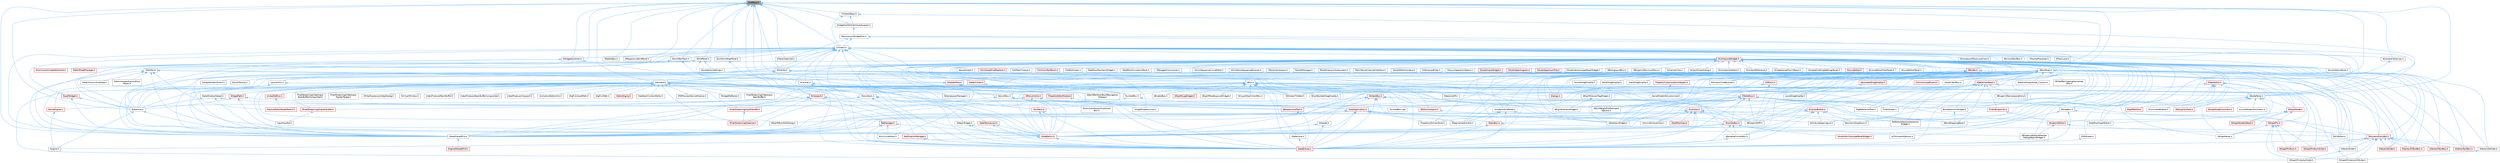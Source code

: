 digraph "SlotBase.h"
{
 // INTERACTIVE_SVG=YES
 // LATEX_PDF_SIZE
  bgcolor="transparent";
  edge [fontname=Helvetica,fontsize=10,labelfontname=Helvetica,labelfontsize=10];
  node [fontname=Helvetica,fontsize=10,shape=box,height=0.2,width=0.4];
  Node1 [id="Node000001",label="SlotBase.h",height=0.2,width=0.4,color="gray40", fillcolor="grey60", style="filled", fontcolor="black",tooltip=" "];
  Node1 -> Node2 [id="edge1_Node000001_Node000002",dir="back",color="steelblue1",style="solid",tooltip=" "];
  Node2 [id="Node000002",label="Children.h",height=0.2,width=0.4,color="grey40", fillcolor="white", style="filled",URL="$db/d68/Children_8h.html",tooltip=" "];
  Node2 -> Node3 [id="edge2_Node000002_Node000003",dir="back",color="steelblue1",style="solid",tooltip=" "];
  Node3 [id="Node000003",label="LayoutUtils.h",height=0.2,width=0.4,color="grey40", fillcolor="white", style="filled",URL="$d2/d09/LayoutUtils_8h.html",tooltip=" "];
  Node3 -> Node4 [id="edge3_Node000003_Node000004",dir="back",color="steelblue1",style="solid",tooltip=" "];
  Node4 [id="Node000004",label="SLinkedBox.cpp",height=0.2,width=0.4,color="grey40", fillcolor="white", style="filled",URL="$de/dd2/SLinkedBox_8cpp.html",tooltip=" "];
  Node3 -> Node5 [id="edge4_Node000003_Node000005",dir="back",color="steelblue1",style="solid",tooltip=" "];
  Node5 [id="Node000005",label="SNodePanel.h",height=0.2,width=0.4,color="grey40", fillcolor="white", style="filled",URL="$da/db1/SNodePanel_8h.html",tooltip=" "];
  Node5 -> Node6 [id="edge5_Node000005_Node000006",dir="back",color="steelblue1",style="solid",tooltip=" "];
  Node6 [id="Node000006",label="KismetNodeInfoContext.h",height=0.2,width=0.4,color="grey40", fillcolor="white", style="filled",URL="$d3/dfc/KismetNodeInfoContext_8h.html",tooltip=" "];
  Node5 -> Node7 [id="edge6_Node000005_Node000007",dir="back",color="steelblue1",style="solid",tooltip=" "];
  Node7 [id="Node000007",label="RigVMEditor.h",height=0.2,width=0.4,color="red", fillcolor="#FFF0F0", style="filled",URL="$d3/d13/RigVMEditor_8h.html",tooltip=" "];
  Node5 -> Node12 [id="edge7_Node000005_Node000012",dir="back",color="steelblue1",style="solid",tooltip=" "];
  Node12 [id="Node000012",label="SCommentBubble.h",height=0.2,width=0.4,color="grey40", fillcolor="white", style="filled",URL="$d9/d84/SCommentBubble_8h.html",tooltip=" "];
  Node5 -> Node13 [id="edge8_Node000005_Node000013",dir="back",color="steelblue1",style="solid",tooltip=" "];
  Node13 [id="Node000013",label="SDesignSurface.h",height=0.2,width=0.4,color="red", fillcolor="#FFF0F0", style="filled",URL="$d0/d2a/SDesignSurface_8h.html",tooltip=" "];
  Node5 -> Node15 [id="edge9_Node000005_Node000015",dir="back",color="steelblue1",style="solid",tooltip=" "];
  Node15 [id="Node000015",label="SGraphNode.h",height=0.2,width=0.4,color="red", fillcolor="#FFF0F0", style="filled",URL="$d2/d30/SGraphNode_8h.html",tooltip=" "];
  Node15 -> Node16 [id="edge10_Node000015_Node000016",dir="back",color="steelblue1",style="solid",tooltip=" "];
  Node16 [id="Node000016",label="DataflowGraphEditor.h",height=0.2,width=0.4,color="grey40", fillcolor="white", style="filled",URL="$d4/dfa/DataflowGraphEditor_8h.html",tooltip=" "];
  Node15 -> Node24 [id="edge11_Node000015_Node000024",dir="back",color="steelblue1",style="solid",tooltip=" "];
  Node24 [id="Node000024",label="SGraphNodeK2Base.h",height=0.2,width=0.4,color="red", fillcolor="#FFF0F0", style="filled",URL="$de/d4a/SGraphNodeK2Base_8h.html",tooltip=" "];
  Node15 -> Node33 [id="edge12_Node000015_Node000033",dir="back",color="steelblue1",style="solid",tooltip=" "];
  Node33 [id="Node000033",label="SGraphPanel.h",height=0.2,width=0.4,color="grey40", fillcolor="white", style="filled",URL="$d2/dcf/SGraphPanel_8h.html",tooltip=" "];
  Node15 -> Node34 [id="edge13_Node000015_Node000034",dir="back",color="steelblue1",style="solid",tooltip=" "];
  Node34 [id="Node000034",label="SGraphPin.h",height=0.2,width=0.4,color="red", fillcolor="#FFF0F0", style="filled",URL="$d1/dd1/SGraphPin_8h.html",tooltip=" "];
  Node34 -> Node33 [id="edge14_Node000034_Node000033",dir="back",color="steelblue1",style="solid",tooltip=" "];
  Node34 -> Node48 [id="edge15_Node000034_Node000048",dir="back",color="steelblue1",style="solid",tooltip=" "];
  Node48 [id="Node000048",label="SGraphPinNum.h",height=0.2,width=0.4,color="red", fillcolor="#FFF0F0", style="filled",URL="$d7/da4/SGraphPinNum_8h.html",tooltip=" "];
  Node34 -> Node50 [id="edge16_Node000034_Node000050",dir="back",color="steelblue1",style="solid",tooltip=" "];
  Node50 [id="Node000050",label="SGraphPinNumSlider.h",height=0.2,width=0.4,color="red", fillcolor="#FFF0F0", style="filled",URL="$d5/d00/SGraphPinNumSlider_8h.html",tooltip=" "];
  Node34 -> Node58 [id="edge17_Node000034_Node000058",dir="back",color="steelblue1",style="solid",tooltip=" "];
  Node58 [id="Node000058",label="SGraphPinVector2DSlider.h",height=0.2,width=0.4,color="grey40", fillcolor="white", style="filled",URL="$d7/d05/SGraphPinVector2DSlider_8h.html",tooltip=" "];
  Node34 -> Node61 [id="edge18_Node000034_Node000061",dir="back",color="steelblue1",style="solid",tooltip=" "];
  Node61 [id="Node000061",label="SGraphPinVectorSlider.h",height=0.2,width=0.4,color="grey40", fillcolor="white", style="filled",URL="$dc/d38/SGraphPinVectorSlider_8h.html",tooltip=" "];
  Node5 -> Node30 [id="edge19_Node000005_Node000030",dir="back",color="steelblue1",style="solid",tooltip=" "];
  Node30 [id="Node000030",label="SGraphNodeComment.h",height=0.2,width=0.4,color="red", fillcolor="#FFF0F0", style="filled",URL="$d7/db6/SGraphNodeComment_8h.html",tooltip=" "];
  Node5 -> Node24 [id="edge20_Node000005_Node000024",dir="back",color="steelblue1",style="solid",tooltip=" "];
  Node5 -> Node33 [id="edge21_Node000005_Node000033",dir="back",color="steelblue1",style="solid",tooltip=" "];
  Node3 -> Node76 [id="edge22_Node000003_Node000076",dir="back",color="steelblue1",style="solid",tooltip=" "];
  Node76 [id="Node000076",label="SlateCore.h",height=0.2,width=0.4,color="grey40", fillcolor="white", style="filled",URL="$dc/d03/SlateCore_8h.html",tooltip=" "];
  Node76 -> Node77 [id="edge23_Node000076_Node000077",dir="back",color="steelblue1",style="solid",tooltip=" "];
  Node77 [id="Node000077",label="Engine.h",height=0.2,width=0.4,color="grey40", fillcolor="white", style="filled",URL="$d1/d34/Public_2Engine_8h.html",tooltip=" "];
  Node76 -> Node78 [id="edge24_Node000076_Node000078",dir="back",color="steelblue1",style="solid",tooltip=" "];
  Node78 [id="Node000078",label="SlateBasics.h",height=0.2,width=0.4,color="red", fillcolor="#FFF0F0", style="filled",URL="$da/d2f/SlateBasics_8h.html",tooltip=" "];
  Node78 -> Node77 [id="edge25_Node000078_Node000077",dir="back",color="steelblue1",style="solid",tooltip=" "];
  Node78 -> Node80 [id="edge26_Node000078_Node000080",dir="back",color="steelblue1",style="solid",tooltip=" "];
  Node80 [id="Node000080",label="SlateExtras.h",height=0.2,width=0.4,color="red", fillcolor="#FFF0F0", style="filled",URL="$d8/dec/SlateExtras_8h.html",tooltip=" "];
  Node3 -> Node82 [id="edge27_Node000003_Node000082",dir="back",color="steelblue1",style="solid",tooltip=" "];
  Node82 [id="Node000082",label="SlateSharedPCH.h",height=0.2,width=0.4,color="grey40", fillcolor="white", style="filled",URL="$d1/dfc/SlateSharedPCH_8h.html",tooltip=" "];
  Node82 -> Node83 [id="edge28_Node000082_Node000083",dir="back",color="steelblue1",style="solid",tooltip=" "];
  Node83 [id="Node000083",label="EngineSharedPCH.h",height=0.2,width=0.4,color="red", fillcolor="#FFF0F0", style="filled",URL="$dc/dbb/EngineSharedPCH_8h.html",tooltip=" "];
  Node2 -> Node85 [id="edge29_Node000002_Node000085",dir="back",color="steelblue1",style="solid",tooltip=" "];
  Node85 [id="Node000085",label="SBox.h",height=0.2,width=0.4,color="grey40", fillcolor="white", style="filled",URL="$dd/d43/SBox_8h.html",tooltip=" "];
  Node85 -> Node86 [id="edge30_Node000085_Node000086",dir="back",color="steelblue1",style="solid",tooltip=" "];
  Node86 [id="Node000086",label="BrushBuilderDragDropOp.h",height=0.2,width=0.4,color="grey40", fillcolor="white", style="filled",URL="$d9/d56/BrushBuilderDragDropOp_8h.html",tooltip=" "];
  Node85 -> Node87 [id="edge31_Node000085_Node000087",dir="back",color="steelblue1",style="solid",tooltip=" "];
  Node87 [id="Node000087",label="GameModeInfoCustomizer.h",height=0.2,width=0.4,color="grey40", fillcolor="white", style="filled",URL="$d5/df3/GameModeInfoCustomizer_8h.html",tooltip=" "];
  Node85 -> Node88 [id="edge32_Node000085_Node000088",dir="back",color="steelblue1",style="solid",tooltip=" "];
  Node88 [id="Node000088",label="SComboBox.h",height=0.2,width=0.4,color="red", fillcolor="#FFF0F0", style="filled",URL="$d2/dd5/SComboBox_8h.html",tooltip=" "];
  Node88 -> Node94 [id="edge33_Node000088_Node000094",dir="back",color="steelblue1",style="solid",tooltip=" "];
  Node94 [id="Node000094",label="SAudioOscilloscopePanelWidget.h",height=0.2,width=0.4,color="red", fillcolor="#FFF0F0", style="filled",URL="$db/d7e/SAudioOscilloscopePanelWidget_8h.html",tooltip=" "];
  Node88 -> Node97 [id="edge34_Node000088_Node000097",dir="back",color="steelblue1",style="solid",tooltip=" "];
  Node97 [id="Node000097",label="SBlueprintEditorSelected\lDebugObjectWidget.h",height=0.2,width=0.4,color="grey40", fillcolor="white", style="filled",URL="$de/d6c/SBlueprintEditorSelectedDebugObjectWidget_8h.html",tooltip=" "];
  Node88 -> Node98 [id="edge35_Node000088_Node000098",dir="back",color="steelblue1",style="solid",tooltip=" "];
  Node98 [id="Node000098",label="SCSVImportOptions.h",height=0.2,width=0.4,color="grey40", fillcolor="white", style="filled",URL="$d7/dfe/SCSVImportOptions_8h.html",tooltip=" "];
  Node88 -> Node99 [id="edge36_Node000088_Node000099",dir="back",color="steelblue1",style="solid",tooltip=" "];
  Node99 [id="Node000099",label="SEditableComboBox.h",height=0.2,width=0.4,color="grey40", fillcolor="white", style="filled",URL="$d0/d8c/SEditableComboBox_8h.html",tooltip=" "];
  Node99 -> Node80 [id="edge37_Node000099_Node000080",dir="back",color="steelblue1",style="solid",tooltip=" "];
  Node88 -> Node78 [id="edge38_Node000088_Node000078",dir="back",color="steelblue1",style="solid",tooltip=" "];
  Node88 -> Node80 [id="edge39_Node000088_Node000080",dir="back",color="steelblue1",style="solid",tooltip=" "];
  Node88 -> Node82 [id="edge40_Node000088_Node000082",dir="back",color="steelblue1",style="solid",tooltip=" "];
  Node85 -> Node118 [id="edge41_Node000085_Node000118",dir="back",color="steelblue1",style="solid",tooltip=" "];
  Node118 [id="Node000118",label="SEnableBox.h",height=0.2,width=0.4,color="grey40", fillcolor="white", style="filled",URL="$d4/d22/SEnableBox_8h.html",tooltip=" "];
  Node85 -> Node119 [id="edge42_Node000085_Node000119",dir="back",color="steelblue1",style="solid",tooltip=" "];
  Node119 [id="Node000119",label="SGameLayerManager.h",height=0.2,width=0.4,color="grey40", fillcolor="white", style="filled",URL="$da/d3a/SGameLayerManager_8h.html",tooltip=" "];
  Node85 -> Node48 [id="edge43_Node000085_Node000048",dir="back",color="steelblue1",style="solid",tooltip=" "];
  Node85 -> Node50 [id="edge44_Node000085_Node000050",dir="back",color="steelblue1",style="solid",tooltip=" "];
  Node85 -> Node58 [id="edge45_Node000085_Node000058",dir="back",color="steelblue1",style="solid",tooltip=" "];
  Node85 -> Node61 [id="edge46_Node000085_Node000061",dir="back",color="steelblue1",style="solid",tooltip=" "];
  Node85 -> Node120 [id="edge47_Node000085_Node000120",dir="back",color="steelblue1",style="solid",tooltip=" "];
  Node120 [id="Node000120",label="SLinkedBox.h",height=0.2,width=0.4,color="grey40", fillcolor="white", style="filled",URL="$d8/d89/SLinkedBox_8h.html",tooltip=" "];
  Node120 -> Node121 [id="edge48_Node000120_Node000121",dir="back",color="steelblue1",style="solid",tooltip=" "];
  Node121 [id="Node000121",label="MultiBox.h",height=0.2,width=0.4,color="red", fillcolor="#FFF0F0", style="filled",URL="$d5/d73/MultiBox_8h.html",tooltip=" "];
  Node121 -> Node78 [id="edge49_Node000121_Node000078",dir="back",color="steelblue1",style="solid",tooltip=" "];
  Node121 -> Node80 [id="edge50_Node000121_Node000080",dir="back",color="steelblue1",style="solid",tooltip=" "];
  Node120 -> Node4 [id="edge51_Node000120_Node000004",dir="back",color="steelblue1",style="solid",tooltip=" "];
  Node85 -> Node150 [id="edge52_Node000085_Node000150",dir="back",color="steelblue1",style="solid",tooltip=" "];
  Node150 [id="Node000150",label="SRigVMLogWidget.h",height=0.2,width=0.4,color="red", fillcolor="#FFF0F0", style="filled",URL="$d9/dab/SRigVMLogWidget_8h.html",tooltip=" "];
  Node85 -> Node157 [id="edge53_Node000085_Node000157",dir="back",color="steelblue1",style="solid",tooltip=" "];
  Node157 [id="Node000157",label="SRigVMNodeLayoutWidget.h",height=0.2,width=0.4,color="grey40", fillcolor="white", style="filled",URL="$dc/da9/SRigVMNodeLayoutWidget_8h.html",tooltip=" "];
  Node85 -> Node158 [id="edge54_Node000085_Node000158",dir="back",color="steelblue1",style="solid",tooltip=" "];
  Node158 [id="Node000158",label="SRigVMVariantTagWidget.h",height=0.2,width=0.4,color="grey40", fillcolor="white", style="filled",URL="$d4/d38/SRigVMVariantTagWidget_8h.html",tooltip=" "];
  Node158 -> Node159 [id="edge55_Node000158_Node000159",dir="back",color="steelblue1",style="solid",tooltip=" "];
  Node159 [id="Node000159",label="SRigVMVariantWidget.h",height=0.2,width=0.4,color="grey40", fillcolor="white", style="filled",URL="$d5/d61/SRigVMVariantWidget_8h.html",tooltip=" "];
  Node85 -> Node159 [id="edge56_Node000085_Node000159",dir="back",color="steelblue1",style="solid",tooltip=" "];
  Node85 -> Node160 [id="edge57_Node000085_Node000160",dir="back",color="steelblue1",style="solid",tooltip=" "];
  Node160 [id="Node000160",label="SSafeZone.h",height=0.2,width=0.4,color="grey40", fillcolor="white", style="filled",URL="$df/de0/SSafeZone_8h.html",tooltip=" "];
  Node160 -> Node80 [id="edge58_Node000160_Node000080",dir="back",color="steelblue1",style="solid",tooltip=" "];
  Node85 -> Node161 [id="edge59_Node000085_Node000161",dir="back",color="steelblue1",style="solid",tooltip=" "];
  Node161 [id="Node000161",label="STableRow.h",height=0.2,width=0.4,color="red", fillcolor="#FFF0F0", style="filled",URL="$d8/d43/STableRow_8h.html",tooltip=" "];
  Node161 -> Node162 [id="edge60_Node000161_Node000162",dir="back",color="steelblue1",style="solid",tooltip=" "];
  Node162 [id="Node000162",label="BoneSelectionWidget.h",height=0.2,width=0.4,color="grey40", fillcolor="white", style="filled",URL="$d4/dd3/BoneSelectionWidget_8h.html",tooltip=" "];
  Node162 -> Node163 [id="edge61_Node000162_Node000163",dir="back",color="steelblue1",style="solid",tooltip=" "];
  Node163 [id="Node000163",label="SBoneMappingBase.h",height=0.2,width=0.4,color="grey40", fillcolor="white", style="filled",URL="$d7/d49/SBoneMappingBase_8h.html",tooltip=" "];
  Node161 -> Node168 [id="edge62_Node000161_Node000168",dir="back",color="steelblue1",style="solid",tooltip=" "];
  Node168 [id="Node000168",label="DlgReferenceTree.h",height=0.2,width=0.4,color="grey40", fillcolor="white", style="filled",URL="$db/dd3/DlgReferenceTree_8h.html",tooltip=" "];
  Node161 -> Node169 [id="edge63_Node000161_Node000169",dir="back",color="steelblue1",style="solid",tooltip=" "];
  Node169 [id="Node000169",label="FindInBlueprints.h",height=0.2,width=0.4,color="red", fillcolor="#FFF0F0", style="filled",URL="$d0/d27/FindInBlueprints_8h.html",tooltip=" "];
  Node169 -> Node170 [id="edge64_Node000169_Node000170",dir="back",color="steelblue1",style="solid",tooltip=" "];
  Node170 [id="Node000170",label="BlueprintEditor.h",height=0.2,width=0.4,color="red", fillcolor="#FFF0F0", style="filled",URL="$df/d7d/BlueprintEditor_8h.html",tooltip=" "];
  Node170 -> Node97 [id="edge65_Node000170_Node000097",dir="back",color="steelblue1",style="solid",tooltip=" "];
  Node170 -> Node178 [id="edge66_Node000170_Node000178",dir="back",color="steelblue1",style="solid",tooltip=" "];
  Node178 [id="Node000178",label="SSCSEditor.h",height=0.2,width=0.4,color="grey40", fillcolor="white", style="filled",URL="$d0/d2e/SSCSEditor_8h.html",tooltip=" "];
  Node161 -> Node184 [id="edge67_Node000161_Node000184",dir="back",color="steelblue1",style="solid",tooltip=" "];
  Node184 [id="Node000184",label="FindInGraph.h",height=0.2,width=0.4,color="grey40", fillcolor="white", style="filled",URL="$de/d36/FindInGraph_8h.html",tooltip=" "];
  Node161 -> Node241 [id="edge68_Node000161_Node000241",dir="back",color="steelblue1",style="solid",tooltip=" "];
  Node241 [id="Node000241",label="PropertyInfoViewStyle.h",height=0.2,width=0.4,color="grey40", fillcolor="white", style="filled",URL="$d0/da8/PropertyInfoViewStyle_8h.html",tooltip=" "];
  Node161 -> Node242 [id="edge69_Node000161_Node000242",dir="back",color="steelblue1",style="solid",tooltip=" "];
  Node242 [id="Node000242",label="ReferenceSectionSelection\lWidget.h",height=0.2,width=0.4,color="grey40", fillcolor="white", style="filled",URL="$db/d75/ReferenceSectionSelectionWidget_8h.html",tooltip=" "];
  Node161 -> Node243 [id="edge70_Node000161_Node000243",dir="back",color="steelblue1",style="solid",tooltip=" "];
  Node243 [id="Node000243",label="SAnimAttributeView.h",height=0.2,width=0.4,color="grey40", fillcolor="white", style="filled",URL="$df/d42/SAnimAttributeView_8h.html",tooltip=" "];
  Node161 -> Node244 [id="edge71_Node000161_Node000244",dir="back",color="steelblue1",style="solid",tooltip=" "];
  Node244 [id="Node000244",label="SBlueprintDiff.h",height=0.2,width=0.4,color="grey40", fillcolor="white", style="filled",URL="$de/d6d/SBlueprintDiff_8h.html",tooltip=" "];
  Node161 -> Node163 [id="edge72_Node000161_Node000163",dir="back",color="steelblue1",style="solid",tooltip=" "];
  Node161 -> Node88 [id="edge73_Node000161_Node000088",dir="back",color="steelblue1",style="solid",tooltip=" "];
  Node161 -> Node259 [id="edge74_Node000161_Node000259",dir="back",color="steelblue1",style="solid",tooltip=" "];
  Node259 [id="Node000259",label="SListView.h",height=0.2,width=0.4,color="red", fillcolor="#FFF0F0", style="filled",URL="$db/db5/SListView_8h.html",tooltip=" "];
  Node259 -> Node112 [id="edge75_Node000259_Node000112",dir="back",color="steelblue1",style="solid",tooltip=" "];
  Node112 [id="Node000112",label="DataflowView.h",height=0.2,width=0.4,color="red", fillcolor="#FFF0F0", style="filled",URL="$d4/d2e/DataflowView_8h.html",tooltip=" "];
  Node259 -> Node242 [id="edge76_Node000259_Node000242",dir="back",color="steelblue1",style="solid",tooltip=" "];
  Node259 -> Node243 [id="edge77_Node000259_Node000243",dir="back",color="steelblue1",style="solid",tooltip=" "];
  Node259 -> Node244 [id="edge78_Node000259_Node000244",dir="back",color="steelblue1",style="solid",tooltip=" "];
  Node259 -> Node88 [id="edge79_Node000259_Node000088",dir="back",color="steelblue1",style="solid",tooltip=" "];
  Node259 -> Node262 [id="edge80_Node000259_Node000262",dir="back",color="steelblue1",style="solid",tooltip=" "];
  Node262 [id="Node000262",label="SSkeletonWidget.h",height=0.2,width=0.4,color="grey40", fillcolor="white", style="filled",URL="$dd/da7/SSkeletonWidget_8h.html",tooltip=" "];
  Node259 -> Node78 [id="edge81_Node000259_Node000078",dir="back",color="steelblue1",style="solid",tooltip=" "];
  Node259 -> Node80 [id="edge82_Node000259_Node000080",dir="back",color="steelblue1",style="solid",tooltip=" "];
  Node259 -> Node82 [id="edge83_Node000259_Node000082",dir="back",color="steelblue1",style="solid",tooltip=" "];
  Node161 -> Node178 [id="edge84_Node000161_Node000178",dir="back",color="steelblue1",style="solid",tooltip=" "];
  Node161 -> Node262 [id="edge85_Node000161_Node000262",dir="back",color="steelblue1",style="solid",tooltip=" "];
  Node161 -> Node288 [id="edge86_Node000161_Node000288",dir="back",color="steelblue1",style="solid",tooltip=" "];
  Node288 [id="Node000288",label="SSkinWeightProfileImport\lOptions.h",height=0.2,width=0.4,color="grey40", fillcolor="white", style="filled",URL="$d9/d21/SSkinWeightProfileImportOptions_8h.html",tooltip=" "];
  Node161 -> Node78 [id="edge87_Node000161_Node000078",dir="back",color="steelblue1",style="solid",tooltip=" "];
  Node161 -> Node80 [id="edge88_Node000161_Node000080",dir="back",color="steelblue1",style="solid",tooltip=" "];
  Node161 -> Node82 [id="edge89_Node000161_Node000082",dir="back",color="steelblue1",style="solid",tooltip=" "];
  Node85 -> Node290 [id="edge90_Node000085_Node000290",dir="back",color="steelblue1",style="solid",tooltip=" "];
  Node290 [id="Node000290",label="SVector4Slider.h",height=0.2,width=0.4,color="red", fillcolor="#FFF0F0", style="filled",URL="$d4/dec/SVector4Slider_8h.html",tooltip=" "];
  Node85 -> Node291 [id="edge91_Node000085_Node000291",dir="back",color="steelblue1",style="solid",tooltip=" "];
  Node291 [id="Node000291",label="SVisualAttachmentBox.h",height=0.2,width=0.4,color="grey40", fillcolor="white", style="filled",URL="$d1/d32/SVisualAttachmentBox_8h.html",tooltip=" "];
  Node85 -> Node292 [id="edge92_Node000085_Node000292",dir="back",color="steelblue1",style="solid",tooltip=" "];
  Node292 [id="Node000292",label="SWindowTitleBar.h",height=0.2,width=0.4,color="grey40", fillcolor="white", style="filled",URL="$d0/dce/SWindowTitleBar_8h.html",tooltip=" "];
  Node85 -> Node78 [id="edge93_Node000085_Node000078",dir="back",color="steelblue1",style="solid",tooltip=" "];
  Node85 -> Node80 [id="edge94_Node000085_Node000080",dir="back",color="steelblue1",style="solid",tooltip=" "];
  Node85 -> Node82 [id="edge95_Node000085_Node000082",dir="back",color="steelblue1",style="solid",tooltip=" "];
  Node2 -> Node293 [id="edge96_Node000002_Node000293",dir="back",color="steelblue1",style="solid",tooltip=" "];
  Node293 [id="Node000293",label="SBoxPanel.h",height=0.2,width=0.4,color="grey40", fillcolor="white", style="filled",URL="$d8/de6/SBoxPanel_8h.html",tooltip=" "];
  Node293 -> Node294 [id="edge97_Node000293_Node000294",dir="back",color="steelblue1",style="solid",tooltip=" "];
  Node294 [id="Node000294",label="BoneDragDropOp.h",height=0.2,width=0.4,color="grey40", fillcolor="white", style="filled",URL="$d9/dba/BoneDragDropOp_8h.html",tooltip=" "];
  Node293 -> Node295 [id="edge98_Node000293_Node000295",dir="back",color="steelblue1",style="solid",tooltip=" "];
  Node295 [id="Node000295",label="ClassDragDropOp.h",height=0.2,width=0.4,color="grey40", fillcolor="white", style="filled",URL="$d5/d37/ClassDragDropOp_8h.html",tooltip=" "];
  Node293 -> Node296 [id="edge99_Node000293_Node000296",dir="back",color="steelblue1",style="solid",tooltip=" "];
  Node296 [id="Node000296",label="CommonLoadGuard.h",height=0.2,width=0.4,color="red", fillcolor="#FFF0F0", style="filled",URL="$d1/da1/CommonLoadGuard_8h.html",tooltip=" "];
  Node293 -> Node299 [id="edge100_Node000293_Node000299",dir="back",color="steelblue1",style="solid",tooltip=" "];
  Node299 [id="Node000299",label="DecoratedDragDropOp.h",height=0.2,width=0.4,color="red", fillcolor="#FFF0F0", style="filled",URL="$d6/d6a/DecoratedDragDropOp_8h.html",tooltip=" "];
  Node299 -> Node309 [id="edge101_Node000299_Node000309",dir="back",color="steelblue1",style="solid",tooltip=" "];
  Node309 [id="Node000309",label="LevelDragDropOp.h",height=0.2,width=0.4,color="grey40", fillcolor="white", style="filled",URL="$dc/da5/LevelDragDropOp_8h.html",tooltip=" "];
  Node293 -> Node267 [id="edge102_Node000293_Node000267",dir="back",color="steelblue1",style="solid",tooltip=" "];
  Node267 [id="Node000267",label="DiffUtils.h",height=0.2,width=0.4,color="red", fillcolor="#FFF0F0", style="filled",URL="$d4/d91/DiffUtils_8h.html",tooltip=" "];
  Node267 -> Node244 [id="edge103_Node000267_Node000244",dir="back",color="steelblue1",style="solid",tooltip=" "];
  Node267 -> Node269 [id="edge104_Node000267_Node000269",dir="back",color="steelblue1",style="solid",tooltip=" "];
  Node269 [id="Node000269",label="SDetailsDiff.h",height=0.2,width=0.4,color="grey40", fillcolor="white", style="filled",URL="$da/d09/SDetailsDiff_8h.html",tooltip=" "];
  Node293 -> Node87 [id="edge105_Node000293_Node000087",dir="back",color="steelblue1",style="solid",tooltip=" "];
  Node293 -> Node3 [id="edge106_Node000293_Node000003",dir="back",color="steelblue1",style="solid",tooltip=" "];
  Node293 -> Node309 [id="edge107_Node000293_Node000309",dir="back",color="steelblue1",style="solid",tooltip=" "];
  Node293 -> Node315 [id="edge108_Node000293_Node000315",dir="back",color="steelblue1",style="solid",tooltip=" "];
  Node315 [id="Node000315",label="MaterialGraphNode_Custom.h",height=0.2,width=0.4,color="grey40", fillcolor="white", style="filled",URL="$d5/d6c/MaterialGraphNode__Custom_8h.html",tooltip=" "];
  Node293 -> Node316 [id="edge109_Node000293_Node000316",dir="back",color="steelblue1",style="solid",tooltip=" "];
  Node316 [id="Node000316",label="PropertyCustomizationHelpers.h",height=0.2,width=0.4,color="red", fillcolor="#FFF0F0", style="filled",URL="$d7/dd0/PropertyCustomizationHelpers_8h.html",tooltip=" "];
  Node316 -> Node87 [id="edge110_Node000316_Node000087",dir="back",color="steelblue1",style="solid",tooltip=" "];
  Node293 -> Node319 [id="edge111_Node000293_Node000319",dir="back",color="steelblue1",style="solid",tooltip=" "];
  Node319 [id="Node000319",label="SAudioTextBox.h",height=0.2,width=0.4,color="grey40", fillcolor="white", style="filled",URL="$da/da3/SAudioTextBox_8h.html",tooltip=" "];
  Node293 -> Node320 [id="edge112_Node000293_Node000320",dir="back",color="steelblue1",style="solid",tooltip=" "];
  Node320 [id="Node000320",label="SBreadcrumbTrail.h",height=0.2,width=0.4,color="red", fillcolor="#FFF0F0", style="filled",URL="$d4/de2/SBreadcrumbTrail_8h.html",tooltip=" "];
  Node320 -> Node80 [id="edge113_Node000320_Node000080",dir="back",color="steelblue1",style="solid",tooltip=" "];
  Node293 -> Node321 [id="edge114_Node000293_Node000321",dir="back",color="steelblue1",style="solid",tooltip=" "];
  Node321 [id="Node000321",label="SComboButton.h",height=0.2,width=0.4,color="red", fillcolor="#FFF0F0", style="filled",URL="$dc/d43/SComboButton_8h.html",tooltip=" "];
  Node321 -> Node163 [id="edge115_Node000321_Node000163",dir="back",color="steelblue1",style="solid",tooltip=" "];
  Node321 -> Node88 [id="edge116_Node000321_Node000088",dir="back",color="steelblue1",style="solid",tooltip=" "];
  Node321 -> Node138 [id="edge117_Node000321_Node000138",dir="back",color="steelblue1",style="solid",tooltip=" "];
  Node138 [id="Node000138",label="SGridLineSpacingList.h",height=0.2,width=0.4,color="grey40", fillcolor="white", style="filled",URL="$db/d48/SGridLineSpacingList_8h.html",tooltip=" "];
  Node321 -> Node145 [id="edge118_Node000321_Node000145",dir="back",color="steelblue1",style="solid",tooltip=" "];
  Node145 [id="Node000145",label="SNumericDropDown.h",height=0.2,width=0.4,color="grey40", fillcolor="white", style="filled",URL="$d3/d12/SNumericDropDown_8h.html",tooltip=" "];
  Node321 -> Node78 [id="edge119_Node000321_Node000078",dir="back",color="steelblue1",style="solid",tooltip=" "];
  Node321 -> Node80 [id="edge120_Node000321_Node000080",dir="back",color="steelblue1",style="solid",tooltip=" "];
  Node321 -> Node82 [id="edge121_Node000321_Node000082",dir="back",color="steelblue1",style="solid",tooltip=" "];
  Node293 -> Node99 [id="edge122_Node000293_Node000099",dir="back",color="steelblue1",style="solid",tooltip=" "];
  Node293 -> Node326 [id="edge123_Node000293_Node000326",dir="back",color="steelblue1",style="solid",tooltip=" "];
  Node326 [id="Node000326",label="SFilterBarClippingHorizontal\lBox.h",height=0.2,width=0.4,color="grey40", fillcolor="white", style="filled",URL="$dd/d94/SFilterBarClippingHorizontalBox_8h.html",tooltip=" "];
  Node293 -> Node138 [id="edge124_Node000293_Node000138",dir="back",color="steelblue1",style="solid",tooltip=" "];
  Node293 -> Node327 [id="edge125_Node000293_Node000327",dir="back",color="steelblue1",style="solid",tooltip=" "];
  Node327 [id="Node000327",label="SHeader.h",height=0.2,width=0.4,color="grey40", fillcolor="white", style="filled",URL="$de/d21/SHeader_8h.html",tooltip=" "];
  Node327 -> Node78 [id="edge126_Node000327_Node000078",dir="back",color="steelblue1",style="solid",tooltip=" "];
  Node327 -> Node80 [id="edge127_Node000327_Node000080",dir="back",color="steelblue1",style="solid",tooltip=" "];
  Node293 -> Node145 [id="edge128_Node000293_Node000145",dir="back",color="steelblue1",style="solid",tooltip=" "];
  Node293 -> Node328 [id="edge129_Node000293_Node000328",dir="back",color="steelblue1",style="solid",tooltip=" "];
  Node328 [id="Node000328",label="SNumericEntryBox.h",height=0.2,width=0.4,color="red", fillcolor="#FFF0F0", style="filled",URL="$d8/d1a/SNumericEntryBox_8h.html",tooltip=" "];
  Node328 -> Node48 [id="edge130_Node000328_Node000048",dir="back",color="steelblue1",style="solid",tooltip=" "];
  Node328 -> Node50 [id="edge131_Node000328_Node000050",dir="back",color="steelblue1",style="solid",tooltip=" "];
  Node328 -> Node58 [id="edge132_Node000328_Node000058",dir="back",color="steelblue1",style="solid",tooltip=" "];
  Node328 -> Node61 [id="edge133_Node000328_Node000061",dir="back",color="steelblue1",style="solid",tooltip=" "];
  Node328 -> Node330 [id="edge134_Node000328_Node000330",dir="back",color="steelblue1",style="solid",tooltip=" "];
  Node330 [id="Node000330",label="SVector2DSlider.h",height=0.2,width=0.4,color="grey40", fillcolor="white", style="filled",URL="$de/d67/SVector2DSlider_8h.html",tooltip=" "];
  Node330 -> Node58 [id="edge135_Node000330_Node000058",dir="back",color="steelblue1",style="solid",tooltip=" "];
  Node328 -> Node331 [id="edge136_Node000328_Node000331",dir="back",color="steelblue1",style="solid",tooltip=" "];
  Node331 [id="Node000331",label="SVector2DTextBox.h",height=0.2,width=0.4,color="red", fillcolor="#FFF0F0", style="filled",URL="$d6/d71/SVector2DTextBox_8h.html",tooltip=" "];
  Node328 -> Node290 [id="edge137_Node000328_Node000290",dir="back",color="steelblue1",style="solid",tooltip=" "];
  Node328 -> Node332 [id="edge138_Node000328_Node000332",dir="back",color="steelblue1",style="solid",tooltip=" "];
  Node332 [id="Node000332",label="SVector4TextBox.h",height=0.2,width=0.4,color="red", fillcolor="#FFF0F0", style="filled",URL="$dd/da4/SVector4TextBox_8h.html",tooltip=" "];
  Node328 -> Node334 [id="edge139_Node000328_Node000334",dir="back",color="steelblue1",style="solid",tooltip=" "];
  Node334 [id="Node000334",label="SVectorSlider.h",height=0.2,width=0.4,color="grey40", fillcolor="white", style="filled",URL="$d2/db5/SVectorSlider_8h.html",tooltip=" "];
  Node334 -> Node61 [id="edge140_Node000334_Node000061",dir="back",color="steelblue1",style="solid",tooltip=" "];
  Node328 -> Node335 [id="edge141_Node000328_Node000335",dir="back",color="steelblue1",style="solid",tooltip=" "];
  Node335 [id="Node000335",label="SVectorTextBox.h",height=0.2,width=0.4,color="red", fillcolor="#FFF0F0", style="filled",URL="$df/db8/SVectorTextBox_8h.html",tooltip=" "];
  Node328 -> Node80 [id="edge142_Node000328_Node000080",dir="back",color="steelblue1",style="solid",tooltip=" "];
  Node293 -> Node158 [id="edge143_Node000293_Node000158",dir="back",color="steelblue1",style="solid",tooltip=" "];
  Node293 -> Node159 [id="edge144_Node000293_Node000159",dir="back",color="steelblue1",style="solid",tooltip=" "];
  Node293 -> Node178 [id="edge145_Node000293_Node000178",dir="back",color="steelblue1",style="solid",tooltip=" "];
  Node293 -> Node336 [id="edge146_Node000293_Node000336",dir="back",color="steelblue1",style="solid",tooltip=" "];
  Node336 [id="Node000336",label="SScrollBox.h",height=0.2,width=0.4,color="grey40", fillcolor="white", style="filled",URL="$d3/da2/SScrollBox_8h.html",tooltip=" "];
  Node336 -> Node320 [id="edge147_Node000336_Node000320",dir="back",color="steelblue1",style="solid",tooltip=" "];
  Node336 -> Node337 [id="edge148_Node000336_Node000337",dir="back",color="steelblue1",style="solid",tooltip=" "];
  Node337 [id="Node000337",label="SCommonHierarchicalScroll\lBox.h",height=0.2,width=0.4,color="grey40", fillcolor="white", style="filled",URL="$d8/dd5/SCommonHierarchicalScrollBox_8h.html",tooltip=" "];
  Node336 -> Node78 [id="edge149_Node000336_Node000078",dir="back",color="steelblue1",style="solid",tooltip=" "];
  Node336 -> Node80 [id="edge150_Node000336_Node000080",dir="back",color="steelblue1",style="solid",tooltip=" "];
  Node336 -> Node82 [id="edge151_Node000336_Node000082",dir="back",color="steelblue1",style="solid",tooltip=" "];
  Node293 -> Node338 [id="edge152_Node000293_Node000338",dir="back",color="steelblue1",style="solid",tooltip=" "];
  Node338 [id="Node000338",label="SSegmentedControl.h",height=0.2,width=0.4,color="grey40", fillcolor="white", style="filled",URL="$d3/d4f/SSegmentedControl_8h.html",tooltip=" "];
  Node293 -> Node262 [id="edge153_Node000293_Node000262",dir="back",color="steelblue1",style="solid",tooltip=" "];
  Node293 -> Node339 [id="edge154_Node000293_Node000339",dir="back",color="steelblue1",style="solid",tooltip=" "];
  Node339 [id="Node000339",label="SSpinBox.h",height=0.2,width=0.4,color="red", fillcolor="#FFF0F0", style="filled",URL="$d5/da5/SSpinBox_8h.html",tooltip=" "];
  Node339 -> Node328 [id="edge155_Node000339_Node000328",dir="back",color="steelblue1",style="solid",tooltip=" "];
  Node339 -> Node78 [id="edge156_Node000339_Node000078",dir="back",color="steelblue1",style="solid",tooltip=" "];
  Node339 -> Node80 [id="edge157_Node000339_Node000080",dir="back",color="steelblue1",style="solid",tooltip=" "];
  Node293 -> Node161 [id="edge158_Node000293_Node000161",dir="back",color="steelblue1",style="solid",tooltip=" "];
  Node293 -> Node341 [id="edge159_Node000293_Node000341",dir="back",color="steelblue1",style="solid",tooltip=" "];
  Node341 [id="Node000341",label="STableViewBase.h",height=0.2,width=0.4,color="red", fillcolor="#FFF0F0", style="filled",URL="$da/d88/STableViewBase_8h.html",tooltip=" "];
  Node341 -> Node162 [id="edge160_Node000341_Node000162",dir="back",color="steelblue1",style="solid",tooltip=" "];
  Node341 -> Node168 [id="edge161_Node000341_Node000168",dir="back",color="steelblue1",style="solid",tooltip=" "];
  Node341 -> Node169 [id="edge162_Node000341_Node000169",dir="back",color="steelblue1",style="solid",tooltip=" "];
  Node341 -> Node184 [id="edge163_Node000341_Node000184",dir="back",color="steelblue1",style="solid",tooltip=" "];
  Node341 -> Node242 [id="edge164_Node000341_Node000242",dir="back",color="steelblue1",style="solid",tooltip=" "];
  Node341 -> Node244 [id="edge165_Node000341_Node000244",dir="back",color="steelblue1",style="solid",tooltip=" "];
  Node341 -> Node277 [id="edge166_Node000341_Node000277",dir="back",color="steelblue1",style="solid",tooltip=" "];
  Node277 [id="Node000277",label="SBlueprintNamespaceEntry.h",height=0.2,width=0.4,color="grey40", fillcolor="white", style="filled",URL="$d4/d22/SBlueprintNamespaceEntry_8h.html",tooltip=" "];
  Node341 -> Node163 [id="edge167_Node000341_Node000163",dir="back",color="steelblue1",style="solid",tooltip=" "];
  Node341 -> Node88 [id="edge168_Node000341_Node000088",dir="back",color="steelblue1",style="solid",tooltip=" "];
  Node341 -> Node259 [id="edge169_Node000341_Node000259",dir="back",color="steelblue1",style="solid",tooltip=" "];
  Node341 -> Node178 [id="edge170_Node000341_Node000178",dir="back",color="steelblue1",style="solid",tooltip=" "];
  Node341 -> Node262 [id="edge171_Node000341_Node000262",dir="back",color="steelblue1",style="solid",tooltip=" "];
  Node341 -> Node288 [id="edge172_Node000341_Node000288",dir="back",color="steelblue1",style="solid",tooltip=" "];
  Node341 -> Node161 [id="edge173_Node000341_Node000161",dir="back",color="steelblue1",style="solid",tooltip=" "];
  Node341 -> Node78 [id="edge174_Node000341_Node000078",dir="back",color="steelblue1",style="solid",tooltip=" "];
  Node341 -> Node80 [id="edge175_Node000341_Node000080",dir="back",color="steelblue1",style="solid",tooltip=" "];
  Node341 -> Node82 [id="edge176_Node000341_Node000082",dir="back",color="steelblue1",style="solid",tooltip=" "];
  Node293 -> Node330 [id="edge177_Node000293_Node000330",dir="back",color="steelblue1",style="solid",tooltip=" "];
  Node293 -> Node331 [id="edge178_Node000293_Node000331",dir="back",color="steelblue1",style="solid",tooltip=" "];
  Node293 -> Node290 [id="edge179_Node000293_Node000290",dir="back",color="steelblue1",style="solid",tooltip=" "];
  Node293 -> Node332 [id="edge180_Node000293_Node000332",dir="back",color="steelblue1",style="solid",tooltip=" "];
  Node293 -> Node334 [id="edge181_Node000293_Node000334",dir="back",color="steelblue1",style="solid",tooltip=" "];
  Node293 -> Node335 [id="edge182_Node000293_Node000335",dir="back",color="steelblue1",style="solid",tooltip=" "];
  Node293 -> Node343 [id="edge183_Node000293_Node000343",dir="back",color="steelblue1",style="solid",tooltip=" "];
  Node343 [id="Node000343",label="SWindow.h",height=0.2,width=0.4,color="grey40", fillcolor="white", style="filled",URL="$d2/d6d/SWindow_8h.html",tooltip=" "];
  Node343 -> Node344 [id="edge184_Node000343_Node000344",dir="back",color="steelblue1",style="solid",tooltip=" "];
  Node344 [id="Node000344",label="AnimationEditorUtils.h",height=0.2,width=0.4,color="grey40", fillcolor="white", style="filled",URL="$df/d23/AnimationEditorUtils_8h.html",tooltip=" "];
  Node343 -> Node170 [id="edge185_Node000343_Node000170",dir="back",color="steelblue1",style="solid",tooltip=" "];
  Node343 -> Node345 [id="edge186_Node000343_Node000345",dir="back",color="steelblue1",style="solid",tooltip=" "];
  Node345 [id="Node000345",label="Dialogs.h",height=0.2,width=0.4,color="red", fillcolor="#FFF0F0", style="filled",URL="$d2/d5c/Dialogs_8h.html",tooltip=" "];
  Node343 -> Node348 [id="edge187_Node000343_Node000348",dir="back",color="steelblue1",style="solid",tooltip=" "];
  Node348 [id="Node000348",label="DlgPickAssetPath.h",height=0.2,width=0.4,color="grey40", fillcolor="white", style="filled",URL="$db/d31/DlgPickAssetPath_8h.html",tooltip=" "];
  Node343 -> Node349 [id="edge188_Node000343_Node000349",dir="back",color="steelblue1",style="solid",tooltip=" "];
  Node349 [id="Node000349",label="DlgPickPath.h",height=0.2,width=0.4,color="grey40", fillcolor="white", style="filled",URL="$d9/d16/DlgPickPath_8h.html",tooltip=" "];
  Node343 -> Node350 [id="edge189_Node000343_Node000350",dir="back",color="steelblue1",style="solid",tooltip=" "];
  Node350 [id="Node000350",label="EditorEngine.h",height=0.2,width=0.4,color="red", fillcolor="#FFF0F0", style="filled",URL="$da/d0c/EditorEngine_8h.html",tooltip=" "];
  Node343 -> Node550 [id="edge190_Node000343_Node000550",dir="back",color="steelblue1",style="solid",tooltip=" "];
  Node550 [id="Node000550",label="FeedbackContextEditor.h",height=0.2,width=0.4,color="grey40", fillcolor="white", style="filled",URL="$de/d93/FeedbackContextEditor_8h.html",tooltip=" "];
  Node343 -> Node551 [id="edge191_Node000343_Node000551",dir="back",color="steelblue1",style="solid",tooltip=" "];
  Node551 [id="Node000551",label="GameEngine.h",height=0.2,width=0.4,color="red", fillcolor="#FFF0F0", style="filled",URL="$d7/d1f/GameEngine_8h.html",tooltip=" "];
  Node551 -> Node77 [id="edge192_Node000551_Node000077",dir="back",color="steelblue1",style="solid",tooltip=" "];
  Node343 -> Node553 [id="edge193_Node000343_Node000553",dir="back",color="steelblue1",style="solid",tooltip=" "];
  Node553 [id="Node000553",label="IPIEPreviewDeviceModule.h",height=0.2,width=0.4,color="grey40", fillcolor="white", style="filled",URL="$d1/d37/IPIEPreviewDeviceModule_8h.html",tooltip=" "];
  Node343 -> Node554 [id="edge194_Node000343_Node000554",dir="back",color="steelblue1",style="solid",tooltip=" "];
  Node554 [id="Node000554",label="IPixelStreaming2InputHandler.h",height=0.2,width=0.4,color="red", fillcolor="#FFF0F0", style="filled",URL="$df/d15/IPixelStreaming2InputHandler_8h.html",tooltip=" "];
  Node554 -> Node557 [id="edge195_Node000554_Node000557",dir="back",color="steelblue1",style="solid",tooltip=" "];
  Node557 [id="Node000557",label="InputHandler.h",height=0.2,width=0.4,color="grey40", fillcolor="white", style="filled",URL="$df/d2f/InputHandler_8h.html",tooltip=" "];
  Node343 -> Node558 [id="edge196_Node000343_Node000558",dir="back",color="steelblue1",style="solid",tooltip=" "];
  Node558 [id="Node000558",label="IPixelStreamingInputHandler.h",height=0.2,width=0.4,color="red", fillcolor="#FFF0F0", style="filled",URL="$d2/d0f/IPixelStreamingInputHandler_8h.html",tooltip=" "];
  Node558 -> Node560 [id="edge197_Node000558_Node000560",dir="back",color="steelblue1",style="solid",tooltip=" "];
  Node560 [id="Node000560",label="IPixelStreamingStreamer.h",height=0.2,width=0.4,color="red", fillcolor="#FFF0F0", style="filled",URL="$d8/d28/IPixelStreamingStreamer_8h.html",tooltip=" "];
  Node343 -> Node560 [id="edge198_Node000343_Node000560",dir="back",color="steelblue1",style="solid",tooltip=" "];
  Node343 -> Node564 [id="edge199_Node000343_Node000564",dir="back",color="steelblue1",style="solid",tooltip=" "];
  Node564 [id="Node000564",label="IWidgetReflector.h",height=0.2,width=0.4,color="grey40", fillcolor="white", style="filled",URL="$d4/d66/IWidgetReflector_8h.html",tooltip=" "];
  Node343 -> Node557 [id="edge200_Node000343_Node000557",dir="back",color="steelblue1",style="solid",tooltip=" "];
  Node343 -> Node565 [id="edge201_Node000343_Node000565",dir="back",color="steelblue1",style="solid",tooltip=" "];
  Node565 [id="Node000565",label="MenuStack.h",height=0.2,width=0.4,color="grey40", fillcolor="white", style="filled",URL="$d8/d80/MenuStack_8h.html",tooltip=" "];
  Node565 -> Node566 [id="edge202_Node000565_Node000566",dir="back",color="steelblue1",style="solid",tooltip=" "];
  Node566 [id="Node000566",label="SlateApplication.h",height=0.2,width=0.4,color="red", fillcolor="#FFF0F0", style="filled",URL="$db/d28/SlateApplication_8h.html",tooltip=" "];
  Node566 -> Node241 [id="edge203_Node000566_Node000241",dir="back",color="steelblue1",style="solid",tooltip=" "];
  Node566 -> Node88 [id="edge204_Node000566_Node000088",dir="back",color="steelblue1",style="solid",tooltip=" "];
  Node566 -> Node138 [id="edge205_Node000566_Node000138",dir="back",color="steelblue1",style="solid",tooltip=" "];
  Node566 -> Node145 [id="edge206_Node000566_Node000145",dir="back",color="steelblue1",style="solid",tooltip=" "];
  Node566 -> Node154 [id="edge207_Node000566_Node000154",dir="back",color="steelblue1",style="solid",tooltip=" "];
  Node154 [id="Node000154",label="SRigVMBulkEditDialog.h",height=0.2,width=0.4,color="grey40", fillcolor="white", style="filled",URL="$dd/d89/SRigVMBulkEditDialog_8h.html",tooltip=" "];
  Node566 -> Node338 [id="edge208_Node000566_Node000338",dir="back",color="steelblue1",style="solid",tooltip=" "];
  Node566 -> Node339 [id="edge209_Node000566_Node000339",dir="back",color="steelblue1",style="solid",tooltip=" "];
  Node566 -> Node78 [id="edge210_Node000566_Node000078",dir="back",color="steelblue1",style="solid",tooltip=" "];
  Node566 -> Node80 [id="edge211_Node000566_Node000080",dir="back",color="steelblue1",style="solid",tooltip=" "];
  Node566 -> Node82 [id="edge212_Node000566_Node000082",dir="back",color="steelblue1",style="solid",tooltip=" "];
  Node565 -> Node78 [id="edge213_Node000565_Node000078",dir="back",color="steelblue1",style="solid",tooltip=" "];
  Node565 -> Node80 [id="edge214_Node000565_Node000080",dir="back",color="steelblue1",style="solid",tooltip=" "];
  Node565 -> Node82 [id="edge215_Node000565_Node000082",dir="back",color="steelblue1",style="solid",tooltip=" "];
  Node343 -> Node595 [id="edge216_Node000343_Node000595",dir="back",color="steelblue1",style="solid",tooltip=" "];
  Node595 [id="Node000595",label="NotificationManager.h",height=0.2,width=0.4,color="red", fillcolor="#FFF0F0", style="filled",URL="$dc/dc7/NotificationManager_8h.html",tooltip=" "];
  Node595 -> Node80 [id="edge217_Node000595_Node000080",dir="back",color="steelblue1",style="solid",tooltip=" "];
  Node343 -> Node599 [id="edge218_Node000343_Node000599",dir="back",color="steelblue1",style="solid",tooltip=" "];
  Node599 [id="Node000599",label="PixelStreamingVideoInput\lBackBuffer.h",height=0.2,width=0.4,color="grey40", fillcolor="white", style="filled",URL="$d8/d0b/PixelStreamingVideoInputBackBuffer_8h.html",tooltip=" "];
  Node343 -> Node600 [id="edge219_Node000343_Node000600",dir="back",color="steelblue1",style="solid",tooltip=" "];
  Node600 [id="Node000600",label="PixelStreamingVideoInput\lBackBufferComposited.h",height=0.2,width=0.4,color="grey40", fillcolor="white", style="filled",URL="$d8/d36/PixelStreamingVideoInputBackBufferComposited_8h.html",tooltip=" "];
  Node343 -> Node601 [id="edge220_Node000343_Node000601",dir="back",color="steelblue1",style="solid",tooltip=" "];
  Node601 [id="Node000601",label="PixelStreamingVideoInput\lRenderTarget.h",height=0.2,width=0.4,color="grey40", fillcolor="white", style="filled",URL="$da/de2/PixelStreamingVideoInputRenderTarget_8h.html",tooltip=" "];
  Node343 -> Node602 [id="edge221_Node000343_Node000602",dir="back",color="steelblue1",style="solid",tooltip=" "];
  Node602 [id="Node000602",label="PropertyEditorModule.h",height=0.2,width=0.4,color="red", fillcolor="#FFF0F0", style="filled",URL="$d5/d90/PropertyEditorModule_8h.html",tooltip=" "];
  Node602 -> Node604 [id="edge222_Node000602_Node000604",dir="back",color="steelblue1",style="solid",tooltip=" "];
  Node604 [id="Node000604",label="ISinglePropertyView.h",height=0.2,width=0.4,color="grey40", fillcolor="white", style="filled",URL="$de/d4c/ISinglePropertyView_8h.html",tooltip=" "];
  Node343 -> Node244 [id="edge223_Node000343_Node000244",dir="back",color="steelblue1",style="solid",tooltip=" "];
  Node343 -> Node269 [id="edge224_Node000343_Node000269",dir="back",color="steelblue1",style="solid",tooltip=" "];
  Node343 -> Node642 [id="edge225_Node000343_Node000642",dir="back",color="steelblue1",style="solid",tooltip=" "];
  Node642 [id="Node000642",label="SFilterExpressionHelpDialog.h",height=0.2,width=0.4,color="grey40", fillcolor="white", style="filled",URL="$d5/dd4/SFilterExpressionHelpDialog_8h.html",tooltip=" "];
  Node343 -> Node154 [id="edge226_Node000343_Node000154",dir="back",color="steelblue1",style="solid",tooltip=" "];
  Node343 -> Node262 [id="edge227_Node000343_Node000262",dir="back",color="steelblue1",style="solid",tooltip=" "];
  Node343 -> Node288 [id="edge228_Node000343_Node000288",dir="back",color="steelblue1",style="solid",tooltip=" "];
  Node343 -> Node643 [id="edge229_Node000343_Node000643",dir="back",color="steelblue1",style="solid",tooltip=" "];
  Node643 [id="Node000643",label="SViewport.h",height=0.2,width=0.4,color="red", fillcolor="#FFF0F0", style="filled",URL="$d8/db1/SViewport_8h.html",tooltip=" "];
  Node643 -> Node551 [id="edge230_Node000643_Node000551",dir="back",color="steelblue1",style="solid",tooltip=" "];
  Node643 -> Node554 [id="edge231_Node000643_Node000554",dir="back",color="steelblue1",style="solid",tooltip=" "];
  Node643 -> Node558 [id="edge232_Node000643_Node000558",dir="back",color="steelblue1",style="solid",tooltip=" "];
  Node643 -> Node560 [id="edge233_Node000643_Node000560",dir="back",color="steelblue1",style="solid",tooltip=" "];
  Node643 -> Node473 [id="edge234_Node000643_Node000473",dir="back",color="steelblue1",style="solid",tooltip=" "];
  Node473 [id="Node000473",label="SEditorViewport.h",height=0.2,width=0.4,color="red", fillcolor="#FFF0F0", style="filled",URL="$dd/de0/SEditorViewport_8h.html",tooltip=" "];
  Node473 -> Node262 [id="edge235_Node000473_Node000262",dir="back",color="steelblue1",style="solid",tooltip=" "];
  Node643 -> Node78 [id="edge236_Node000643_Node000078",dir="back",color="steelblue1",style="solid",tooltip=" "];
  Node643 -> Node80 [id="edge237_Node000643_Node000080",dir="back",color="steelblue1",style="solid",tooltip=" "];
  Node343 -> Node645 [id="edge238_Node000343_Node000645",dir="back",color="steelblue1",style="solid",tooltip=" "];
  Node645 [id="Node000645",label="SVirtualWindow.h",height=0.2,width=0.4,color="grey40", fillcolor="white", style="filled",URL="$d3/dd3/SVirtualWindow_8h.html",tooltip=" "];
  Node343 -> Node292 [id="edge239_Node000343_Node000292",dir="back",color="steelblue1",style="solid",tooltip=" "];
  Node343 -> Node646 [id="edge240_Node000343_Node000646",dir="back",color="steelblue1",style="solid",tooltip=" "];
  Node646 [id="Node000646",label="SWorldPartitionBuildNavigation\lDialog.h",height=0.2,width=0.4,color="grey40", fillcolor="white", style="filled",URL="$d0/d61/SWorldPartitionBuildNavigationDialog_8h.html",tooltip=" "];
  Node343 -> Node566 [id="edge241_Node000343_Node000566",dir="back",color="steelblue1",style="solid",tooltip=" "];
  Node343 -> Node76 [id="edge242_Node000343_Node000076",dir="back",color="steelblue1",style="solid",tooltip=" "];
  Node343 -> Node82 [id="edge243_Node000343_Node000082",dir="back",color="steelblue1",style="solid",tooltip=" "];
  Node343 -> Node647 [id="edge244_Node000343_Node000647",dir="back",color="steelblue1",style="solid",tooltip=" "];
  Node647 [id="Node000647",label="SlateWindowHelper.h",height=0.2,width=0.4,color="grey40", fillcolor="white", style="filled",URL="$d4/df3/SlateWindowHelper_8h.html",tooltip=" "];
  Node647 -> Node566 [id="edge245_Node000647_Node000566",dir="back",color="steelblue1",style="solid",tooltip=" "];
  Node647 -> Node76 [id="edge246_Node000647_Node000076",dir="back",color="steelblue1",style="solid",tooltip=" "];
  Node647 -> Node82 [id="edge247_Node000647_Node000082",dir="back",color="steelblue1",style="solid",tooltip=" "];
  Node343 -> Node648 [id="edge248_Node000343_Node000648",dir="back",color="steelblue1",style="solid",tooltip=" "];
  Node648 [id="Node000648",label="TabManager.h",height=0.2,width=0.4,color="red", fillcolor="#FFF0F0", style="filled",URL="$db/d9a/TabManager_8h.html",tooltip=" "];
  Node648 -> Node660 [id="edge249_Node000648_Node000660",dir="back",color="steelblue1",style="solid",tooltip=" "];
  Node660 [id="Node000660",label="MiniCurveEditor.h",height=0.2,width=0.4,color="grey40", fillcolor="white", style="filled",URL="$d7/dad/MiniCurveEditor_8h.html",tooltip=" "];
  Node648 -> Node78 [id="edge250_Node000648_Node000078",dir="back",color="steelblue1",style="solid",tooltip=" "];
  Node648 -> Node80 [id="edge251_Node000648_Node000080",dir="back",color="steelblue1",style="solid",tooltip=" "];
  Node648 -> Node82 [id="edge252_Node000648_Node000082",dir="back",color="steelblue1",style="solid",tooltip=" "];
  Node343 -> Node515 [id="edge253_Node000343_Node000515",dir="back",color="steelblue1",style="solid",tooltip=" "];
  Node515 [id="Node000515",label="UnrealEdMisc.h",height=0.2,width=0.4,color="red", fillcolor="#FFF0F0", style="filled",URL="$da/d70/UnrealEdMisc_8h.html",tooltip=" "];
  Node515 -> Node546 [id="edge254_Node000515_Node000546",dir="back",color="steelblue1",style="solid",tooltip=" "];
  Node546 [id="Node000546",label="FractureEditorModeToolkit.h",height=0.2,width=0.4,color="red", fillcolor="#FFF0F0", style="filled",URL="$da/d01/FractureEditorModeToolkit_8h.html",tooltip=" "];
  Node343 -> Node664 [id="edge255_Node000343_Node000664",dir="back",color="steelblue1",style="solid",tooltip=" "];
  Node664 [id="Node000664",label="VideoProducerBackBuffer.h",height=0.2,width=0.4,color="grey40", fillcolor="white", style="filled",URL="$d0/d18/VideoProducerBackBuffer_8h.html",tooltip=" "];
  Node343 -> Node665 [id="edge256_Node000343_Node000665",dir="back",color="steelblue1",style="solid",tooltip=" "];
  Node665 [id="Node000665",label="VideoProducerBackBufferComposited.h",height=0.2,width=0.4,color="grey40", fillcolor="white", style="filled",URL="$d5/d3e/VideoProducerBackBufferComposited_8h.html",tooltip=" "];
  Node343 -> Node666 [id="edge257_Node000343_Node000666",dir="back",color="steelblue1",style="solid",tooltip=" "];
  Node666 [id="Node000666",label="VideoProducerViewport.h",height=0.2,width=0.4,color="grey40", fillcolor="white", style="filled",URL="$d8/d79/VideoProducerViewport_8h.html",tooltip=" "];
  Node343 -> Node667 [id="edge258_Node000343_Node000667",dir="back",color="steelblue1",style="solid",tooltip=" "];
  Node667 [id="Node000667",label="WidgetPath.h",height=0.2,width=0.4,color="red", fillcolor="#FFF0F0", style="filled",URL="$d0/d7f/WidgetPath_8h.html",tooltip=" "];
  Node667 -> Node566 [id="edge259_Node000667_Node000566",dir="back",color="steelblue1",style="solid",tooltip=" "];
  Node667 -> Node76 [id="edge260_Node000667_Node000076",dir="back",color="steelblue1",style="solid",tooltip=" "];
  Node667 -> Node82 [id="edge261_Node000667_Node000082",dir="back",color="steelblue1",style="solid",tooltip=" "];
  Node293 -> Node292 [id="edge262_Node000293_Node000292",dir="back",color="steelblue1",style="solid",tooltip=" "];
  Node293 -> Node669 [id="edge263_Node000293_Node000669",dir="back",color="steelblue1",style="solid",tooltip=" "];
  Node669 [id="Node000669",label="SWindowTitleBarArea.h",height=0.2,width=0.4,color="grey40", fillcolor="white", style="filled",URL="$d4/d09/SWindowTitleBarArea_8h.html",tooltip=" "];
  Node293 -> Node76 [id="edge264_Node000293_Node000076",dir="back",color="steelblue1",style="solid",tooltip=" "];
  Node293 -> Node82 [id="edge265_Node000293_Node000082",dir="back",color="steelblue1",style="solid",tooltip=" "];
  Node293 -> Node670 [id="edge266_Node000293_Node000670",dir="back",color="steelblue1",style="solid",tooltip=" "];
  Node670 [id="Node000670",label="SocketDragDropOp.h",height=0.2,width=0.4,color="grey40", fillcolor="white", style="filled",URL="$d2/d53/SocketDragDropOp_8h.html",tooltip=" "];
  Node2 -> Node671 [id="edge267_Node000002_Node000671",dir="back",color="steelblue1",style="solid",tooltip=" "];
  Node671 [id="Node000671",label="SCanvas.h",height=0.2,width=0.4,color="grey40", fillcolor="white", style="filled",URL="$d4/dfa/SCanvas_8h.html",tooltip=" "];
  Node671 -> Node119 [id="edge268_Node000671_Node000119",dir="back",color="steelblue1",style="solid",tooltip=" "];
  Node671 -> Node78 [id="edge269_Node000671_Node000078",dir="back",color="steelblue1",style="solid",tooltip=" "];
  Node671 -> Node80 [id="edge270_Node000671_Node000080",dir="back",color="steelblue1",style="solid",tooltip=" "];
  Node2 -> Node672 [id="edge271_Node000002_Node000672",dir="back",color="steelblue1",style="solid",tooltip=" "];
  Node672 [id="Node000672",label="SCompoundTrackLaneView.h",height=0.2,width=0.4,color="grey40", fillcolor="white", style="filled",URL="$df/d58/SCompoundTrackLaneView_8h.html",tooltip=" "];
  Node2 -> Node673 [id="edge272_Node000002_Node000673",dir="back",color="steelblue1",style="solid",tooltip=" "];
  Node673 [id="Node000673",label="SCompoundWidget.h",height=0.2,width=0.4,color="red", fillcolor="#FFF0F0", style="filled",URL="$db/d0b/SCompoundWidget_8h.html",tooltip=" "];
  Node673 -> Node674 [id="edge273_Node000673_Node000674",dir="back",color="steelblue1",style="solid",tooltip=" "];
  Node674 [id="Node000674",label="AboutScreen.h",height=0.2,width=0.4,color="grey40", fillcolor="white", style="filled",URL="$d0/d33/AboutScreen_8h.html",tooltip=" "];
  Node673 -> Node675 [id="edge274_Node000673_Node000675",dir="back",color="steelblue1",style="solid",tooltip=" "];
  Node675 [id="Node000675",label="AnimAssetFindReplace.h",height=0.2,width=0.4,color="red", fillcolor="#FFF0F0", style="filled",URL="$d2/d3f/AnimAssetFindReplace_8h.html",tooltip=" "];
  Node673 -> Node162 [id="edge275_Node000673_Node000162",dir="back",color="steelblue1",style="solid",tooltip=" "];
  Node673 -> Node537 [id="edge276_Node000673_Node000537",dir="back",color="steelblue1",style="solid",tooltip=" "];
  Node537 [id="Node000537",label="CallStackViewer.h",height=0.2,width=0.4,color="grey40", fillcolor="white", style="filled",URL="$db/dc3/CallStackViewer_8h.html",tooltip=" "];
  Node673 -> Node296 [id="edge277_Node000673_Node000296",dir="back",color="steelblue1",style="solid",tooltip=" "];
  Node673 -> Node679 [id="edge278_Node000673_Node000679",dir="back",color="steelblue1",style="solid",tooltip=" "];
  Node679 [id="Node000679",label="CommonTextBlock.h",height=0.2,width=0.4,color="red", fillcolor="#FFF0F0", style="filled",URL="$d2/dc5/CommonTextBlock_8h.html",tooltip=" "];
  Node673 -> Node683 [id="edge279_Node000673_Node000683",dir="back",color="steelblue1",style="solid",tooltip=" "];
  Node683 [id="Node000683",label="CreditsScreen.h",height=0.2,width=0.4,color="grey40", fillcolor="white", style="filled",URL="$d7/db9/CreditsScreen_8h.html",tooltip=" "];
  Node673 -> Node684 [id="edge280_Node000673_Node000684",dir="back",color="steelblue1",style="solid",tooltip=" "];
  Node684 [id="Node000684",label="DataflowMembersWidget.h",height=0.2,width=0.4,color="grey40", fillcolor="white", style="filled",URL="$d0/d43/DataflowMembersWidget_8h.html",tooltip=" "];
  Node673 -> Node685 [id="edge281_Node000673_Node000685",dir="back",color="steelblue1",style="solid",tooltip=" "];
  Node685 [id="Node000685",label="DataflowSimulationPanel.h",height=0.2,width=0.4,color="grey40", fillcolor="white", style="filled",URL="$d4/d0b/DataflowSimulationPanel_8h.html",tooltip=" "];
  Node673 -> Node112 [id="edge282_Node000673_Node000112",dir="back",color="steelblue1",style="solid",tooltip=" "];
  Node673 -> Node686 [id="edge283_Node000673_Node000686",dir="back",color="steelblue1",style="solid",tooltip=" "];
  Node686 [id="Node000686",label="DebuggerCommands.h",height=0.2,width=0.4,color="grey40", fillcolor="white", style="filled",URL="$dc/da1/DebuggerCommands_8h.html",tooltip=" "];
  Node673 -> Node345 [id="edge284_Node000673_Node000345",dir="back",color="steelblue1",style="solid",tooltip=" "];
  Node673 -> Node168 [id="edge285_Node000673_Node000168",dir="back",color="steelblue1",style="solid",tooltip=" "];
  Node673 -> Node169 [id="edge286_Node000673_Node000169",dir="back",color="steelblue1",style="solid",tooltip=" "];
  Node673 -> Node184 [id="edge287_Node000673_Node000184",dir="back",color="steelblue1",style="solid",tooltip=" "];
  Node673 -> Node687 [id="edge288_Node000673_Node000687",dir="back",color="steelblue1",style="solid",tooltip=" "];
  Node687 [id="Node000687",label="GraphEditor.h",height=0.2,width=0.4,color="red", fillcolor="#FFF0F0", style="filled",URL="$dc/dc5/GraphEditor_8h.html",tooltip=" "];
  Node687 -> Node170 [id="edge289_Node000687_Node000170",dir="back",color="steelblue1",style="solid",tooltip=" "];
  Node687 -> Node16 [id="edge290_Node000687_Node000016",dir="back",color="steelblue1",style="solid",tooltip=" "];
  Node687 -> Node7 [id="edge291_Node000687_Node000007",dir="back",color="steelblue1",style="solid",tooltip=" "];
  Node687 -> Node244 [id="edge292_Node000687_Node000244",dir="back",color="steelblue1",style="solid",tooltip=" "];
  Node687 -> Node15 [id="edge293_Node000687_Node000015",dir="back",color="steelblue1",style="solid",tooltip=" "];
  Node687 -> Node33 [id="edge294_Node000687_Node000033",dir="back",color="steelblue1",style="solid",tooltip=" "];
  Node687 -> Node5 [id="edge295_Node000687_Node000005",dir="back",color="steelblue1",style="solid",tooltip=" "];
  Node673 -> Node690 [id="edge296_Node000673_Node000690",dir="back",color="steelblue1",style="solid",tooltip=" "];
  Node690 [id="Node000690",label="IAnimSequenceCurveEditor.h",height=0.2,width=0.4,color="grey40", fillcolor="white", style="filled",URL="$de/d38/IAnimSequenceCurveEditor_8h.html",tooltip=" "];
  Node673 -> Node691 [id="edge297_Node000673_Node000691",dir="back",color="steelblue1",style="solid",tooltip=" "];
  Node691 [id="Node000691",label="IAnimationSequenceBrowser.h",height=0.2,width=0.4,color="grey40", fillcolor="white", style="filled",URL="$db/d05/IAnimationSequenceBrowser_8h.html",tooltip=" "];
  Node673 -> Node692 [id="edge298_Node000673_Node000692",dir="back",color="steelblue1",style="solid",tooltip=" "];
  Node692 [id="Node000692",label="IDetailsView.h",height=0.2,width=0.4,color="red", fillcolor="#FFF0F0", style="filled",URL="$dd/d11/IDetailsView_8h.html",tooltip=" "];
  Node692 -> Node602 [id="edge299_Node000692_Node000602",dir="back",color="steelblue1",style="solid",tooltip=" "];
  Node673 -> Node694 [id="edge300_Node000673_Node000694",dir="back",color="steelblue1",style="solid",tooltip=" "];
  Node694 [id="Node000694",label="IPersonaViewport.h",height=0.2,width=0.4,color="grey40", fillcolor="white", style="filled",URL="$d4/dfd/IPersonaViewport_8h.html",tooltip=" "];
  Node673 -> Node604 [id="edge301_Node000673_Node000604",dir="back",color="steelblue1",style="solid",tooltip=" "];
  Node673 -> Node695 [id="edge302_Node000673_Node000695",dir="back",color="steelblue1",style="solid",tooltip=" "];
  Node695 [id="Node000695",label="ISocketManager.h",height=0.2,width=0.4,color="grey40", fillcolor="white", style="filled",URL="$d1/d31/ISocketManager_8h.html",tooltip=" "];
  Node673 -> Node660 [id="edge303_Node000673_Node000660",dir="back",color="steelblue1",style="solid",tooltip=" "];
  Node673 -> Node121 [id="edge304_Node000673_Node000121",dir="back",color="steelblue1",style="solid",tooltip=" "];
  Node673 -> Node696 [id="edge305_Node000673_Node000696",dir="back",color="steelblue1",style="solid",tooltip=" "];
  Node696 [id="Node000696",label="PanelExtensionSubsystem.h",height=0.2,width=0.4,color="grey40", fillcolor="white", style="filled",URL="$d7/df2/PanelExtensionSubsystem_8h.html",tooltip=" "];
  Node673 -> Node697 [id="edge306_Node000673_Node000697",dir="back",color="steelblue1",style="solid",tooltip=" "];
  Node697 [id="Node000697",label="PerlinNoiseChannelInterface.h",height=0.2,width=0.4,color="grey40", fillcolor="white", style="filled",URL="$d5/dc1/PerlinNoiseChannelInterface_8h.html",tooltip=" "];
  Node673 -> Node316 [id="edge307_Node000673_Node000316",dir="back",color="steelblue1",style="solid",tooltip=" "];
  Node673 -> Node241 [id="edge308_Node000673_Node000241",dir="back",color="steelblue1",style="solid",tooltip=" "];
  Node673 -> Node242 [id="edge309_Node000673_Node000242",dir="back",color="steelblue1",style="solid",tooltip=" "];
  Node673 -> Node698 [id="edge310_Node000673_Node000698",dir="back",color="steelblue1",style="solid",tooltip=" "];
  Node698 [id="Node000698",label="SActorEditorContext.h",height=0.2,width=0.4,color="grey40", fillcolor="white", style="filled",URL="$d1/d5f/SActorEditorContext_8h.html",tooltip=" "];
  Node673 -> Node276 [id="edge311_Node000673_Node000276",dir="back",color="steelblue1",style="solid",tooltip=" "];
  Node276 [id="Node000276",label="SAdvancedFilter.h",height=0.2,width=0.4,color="grey40", fillcolor="white", style="filled",URL="$d1/d68/SAdvancedFilter_8h.html",tooltip=" "];
  Node673 -> Node243 [id="edge312_Node000673_Node000243",dir="back",color="steelblue1",style="solid",tooltip=" "];
  Node673 -> Node699 [id="edge313_Node000673_Node000699",dir="back",color="steelblue1",style="solid",tooltip=" "];
  Node699 [id="Node000699",label="SAsyncOperationStatus.h",height=0.2,width=0.4,color="grey40", fillcolor="white", style="filled",URL="$dc/d3f/SAsyncOperationStatus_8h.html",tooltip=" "];
  Node673 -> Node700 [id="edge314_Node000673_Node000700",dir="back",color="steelblue1",style="solid",tooltip=" "];
  Node700 [id="Node000700",label="SAudioInputWidget.h",height=0.2,width=0.4,color="red", fillcolor="#FFF0F0", style="filled",URL="$d4/d31/SAudioInputWidget_8h.html",tooltip=" "];
  Node673 -> Node94 [id="edge315_Node000673_Node000094",dir="back",color="steelblue1",style="solid",tooltip=" "];
  Node673 -> Node705 [id="edge316_Node000673_Node000705",dir="back",color="steelblue1",style="solid",tooltip=" "];
  Node705 [id="Node000705",label="SAudioSpectrogram.h",height=0.2,width=0.4,color="red", fillcolor="#FFF0F0", style="filled",URL="$dc/de0/SAudioSpectrogram_8h.html",tooltip=" "];
  Node673 -> Node706 [id="edge317_Node000673_Node000706",dir="back",color="steelblue1",style="solid",tooltip=" "];
  Node706 [id="Node000706",label="SAudioSpectrumPlot.h",height=0.2,width=0.4,color="red", fillcolor="#FFF0F0", style="filled",URL="$dd/ddf/SAudioSpectrumPlot_8h.html",tooltip=" "];
  Node673 -> Node319 [id="edge318_Node000673_Node000319",dir="back",color="steelblue1",style="solid",tooltip=" "];
  Node673 -> Node707 [id="edge319_Node000673_Node000707",dir="back",color="steelblue1",style="solid",tooltip=" "];
  Node707 [id="Node000707",label="SAudioVectorscopePanelWidget.h",height=0.2,width=0.4,color="grey40", fillcolor="white", style="filled",URL="$d8/d68/SAudioVectorscopePanelWidget_8h.html",tooltip=" "];
  Node673 -> Node708 [id="edge320_Node000673_Node000708",dir="back",color="steelblue1",style="solid",tooltip=" "];
  Node708 [id="Node000708",label="SBackgroundBlur.h",height=0.2,width=0.4,color="grey40", fillcolor="white", style="filled",URL="$d7/d30/SBackgroundBlur_8h.html",tooltip=" "];
  Node673 -> Node244 [id="edge321_Node000673_Node000244",dir="back",color="steelblue1",style="solid",tooltip=" "];
  Node673 -> Node97 [id="edge322_Node000673_Node000097",dir="back",color="steelblue1",style="solid",tooltip=" "];
  Node673 -> Node277 [id="edge323_Node000673_Node000277",dir="back",color="steelblue1",style="solid",tooltip=" "];
  Node673 -> Node709 [id="edge324_Node000673_Node000709",dir="back",color="steelblue1",style="solid",tooltip=" "];
  Node709 [id="Node000709",label="SBlueprintRevisionMenu.h",height=0.2,width=0.4,color="grey40", fillcolor="white", style="filled",URL="$dc/dd7/SBlueprintRevisionMenu_8h.html",tooltip=" "];
  Node673 -> Node163 [id="edge325_Node000673_Node000163",dir="back",color="steelblue1",style="solid",tooltip=" "];
  Node673 -> Node710 [id="edge326_Node000673_Node000710",dir="back",color="steelblue1",style="solid",tooltip=" "];
  Node710 [id="Node000710",label="SBorder.h",height=0.2,width=0.4,color="red", fillcolor="#FFF0F0", style="filled",URL="$d2/d10/SBorder_8h.html",tooltip=" "];
  Node710 -> Node294 [id="edge327_Node000710_Node000294",dir="back",color="steelblue1",style="solid",tooltip=" "];
  Node710 -> Node86 [id="edge328_Node000710_Node000086",dir="back",color="steelblue1",style="solid",tooltip=" "];
  Node710 -> Node295 [id="edge329_Node000710_Node000295",dir="back",color="steelblue1",style="solid",tooltip=" "];
  Node710 -> Node299 [id="edge330_Node000710_Node000299",dir="back",color="steelblue1",style="solid",tooltip=" "];
  Node710 -> Node345 [id="edge331_Node000710_Node000345",dir="back",color="steelblue1",style="solid",tooltip=" "];
  Node710 -> Node309 [id="edge332_Node000710_Node000309",dir="back",color="steelblue1",style="solid",tooltip=" "];
  Node710 -> Node34 [id="edge333_Node000710_Node000034",dir="back",color="steelblue1",style="solid",tooltip=" "];
  Node710 -> Node721 [id="edge334_Node000710_Node000721",dir="back",color="steelblue1",style="solid",tooltip=" "];
  Node721 [id="Node000721",label="SHeaderRow.h",height=0.2,width=0.4,color="red", fillcolor="#FFF0F0", style="filled",URL="$d4/d31/SHeaderRow_8h.html",tooltip=" "];
  Node721 -> Node161 [id="edge335_Node000721_Node000161",dir="back",color="steelblue1",style="solid",tooltip=" "];
  Node721 -> Node78 [id="edge336_Node000721_Node000078",dir="back",color="steelblue1",style="solid",tooltip=" "];
  Node721 -> Node80 [id="edge337_Node000721_Node000080",dir="back",color="steelblue1",style="solid",tooltip=" "];
  Node721 -> Node82 [id="edge338_Node000721_Node000082",dir="back",color="steelblue1",style="solid",tooltip=" "];
  Node710 -> Node4 [id="edge339_Node000710_Node000004",dir="back",color="steelblue1",style="solid",tooltip=" "];
  Node710 -> Node328 [id="edge340_Node000710_Node000328",dir="back",color="steelblue1",style="solid",tooltip=" "];
  Node710 -> Node159 [id="edge341_Node000710_Node000159",dir="back",color="steelblue1",style="solid",tooltip=" "];
  Node710 -> Node338 [id="edge342_Node000710_Node000338",dir="back",color="steelblue1",style="solid",tooltip=" "];
  Node710 -> Node262 [id="edge343_Node000710_Node000262",dir="back",color="steelblue1",style="solid",tooltip=" "];
  Node710 -> Node161 [id="edge344_Node000710_Node000161",dir="back",color="steelblue1",style="solid",tooltip=" "];
  Node710 -> Node292 [id="edge345_Node000710_Node000292",dir="back",color="steelblue1",style="solid",tooltip=" "];
  Node710 -> Node78 [id="edge346_Node000710_Node000078",dir="back",color="steelblue1",style="solid",tooltip=" "];
  Node710 -> Node80 [id="edge347_Node000710_Node000080",dir="back",color="steelblue1",style="solid",tooltip=" "];
  Node710 -> Node82 [id="edge348_Node000710_Node000082",dir="back",color="steelblue1",style="solid",tooltip=" "];
  Node710 -> Node670 [id="edge349_Node000710_Node000670",dir="back",color="steelblue1",style="solid",tooltip=" "];
  Node673 -> Node320 [id="edge350_Node000673_Node000320",dir="back",color="steelblue1",style="solid",tooltip=" "];
  Node673 -> Node98 [id="edge351_Node000673_Node000098",dir="back",color="steelblue1",style="solid",tooltip=" "];
  Node673 -> Node753 [id="edge352_Node000673_Node000753",dir="back",color="steelblue1",style="solid",tooltip=" "];
  Node753 [id="Node000753",label="SChannelView.h",height=0.2,width=0.4,color="grey40", fillcolor="white", style="filled",URL="$d8/d78/SChannelView_8h.html",tooltip=" "];
  Node673 -> Node754 [id="edge353_Node000673_Node000754",dir="back",color="steelblue1",style="solid",tooltip=" "];
  Node754 [id="Node000754",label="SCheckBox.h",height=0.2,width=0.4,color="red", fillcolor="#FFF0F0", style="filled",URL="$d8/d16/SCheckBox_8h.html",tooltip=" "];
  Node754 -> Node16 [id="edge354_Node000754_Node000016",dir="back",color="steelblue1",style="solid",tooltip=" "];
  Node754 -> Node546 [id="edge355_Node000754_Node000546",dir="back",color="steelblue1",style="solid",tooltip=" "];
  Node754 -> Node328 [id="edge356_Node000754_Node000328",dir="back",color="steelblue1",style="solid",tooltip=" "];
  Node754 -> Node338 [id="edge357_Node000754_Node000338",dir="back",color="steelblue1",style="solid",tooltip=" "];
  Node754 -> Node288 [id="edge358_Node000754_Node000288",dir="back",color="steelblue1",style="solid",tooltip=" "];
  Node754 -> Node78 [id="edge359_Node000754_Node000078",dir="back",color="steelblue1",style="solid",tooltip=" "];
  Node754 -> Node80 [id="edge360_Node000754_Node000080",dir="back",color="steelblue1",style="solid",tooltip=" "];
  Node754 -> Node82 [id="edge361_Node000754_Node000082",dir="back",color="steelblue1",style="solid",tooltip=" "];
  Node673 -> Node759 [id="edge362_Node000673_Node000759",dir="back",color="steelblue1",style="solid",tooltip=" "];
  Node759 [id="Node000759",label="SClassPickerDialog.h",height=0.2,width=0.4,color="grey40", fillcolor="white", style="filled",URL="$de/db7/SClassPickerDialog_8h.html",tooltip=" "];
  Node673 -> Node12 [id="edge363_Node000673_Node000012",dir="back",color="steelblue1",style="solid",tooltip=" "];
  Node673 -> Node760 [id="edge364_Node000673_Node000760",dir="back",color="steelblue1",style="solid",tooltip=" "];
  Node760 [id="Node000760",label="SComplexGradient.h",height=0.2,width=0.4,color="grey40", fillcolor="white", style="filled",URL="$d9/de3/SComplexGradient_8h.html",tooltip=" "];
  Node673 -> Node761 [id="edge365_Node000673_Node000761",dir="back",color="steelblue1",style="solid",tooltip=" "];
  Node761 [id="Node000761",label="SContentReference.h",height=0.2,width=0.4,color="grey40", fillcolor="white", style="filled",URL="$d3/dc5/SContentReference_8h.html",tooltip=" "];
  Node673 -> Node762 [id="edge366_Node000673_Node000762",dir="back",color="steelblue1",style="solid",tooltip=" "];
  Node762 [id="Node000762",label="SCreateAssetFromObject.h",height=0.2,width=0.4,color="grey40", fillcolor="white", style="filled",URL="$d8/d9f/SCreateAssetFromObject_8h.html",tooltip=" "];
  Node673 -> Node763 [id="edge367_Node000673_Node000763",dir="back",color="steelblue1",style="solid",tooltip=" "];
  Node763 [id="Node000763",label="SCreateClothingSettingsPanel.h",height=0.2,width=0.4,color="grey40", fillcolor="white", style="filled",URL="$d1/d49/SCreateClothingSettingsPanel_8h.html",tooltip=" "];
  Node673 -> Node764 [id="edge368_Node000673_Node000764",dir="back",color="steelblue1",style="solid",tooltip=" "];
  Node764 [id="Node000764",label="SCurveEditor.h",height=0.2,width=0.4,color="red", fillcolor="#FFF0F0", style="filled",URL="$db/d9a/SCurveEditor_8h.html",tooltip=" "];
  Node673 -> Node765 [id="edge369_Node000673_Node000765",dir="back",color="steelblue1",style="solid",tooltip=" "];
  Node765 [id="Node000765",label="SCurveEditorFilterPanel.h",height=0.2,width=0.4,color="grey40", fillcolor="white", style="filled",URL="$da/dfe/SCurveEditorFilterPanel_8h.html",tooltip=" "];
  Node673 -> Node583 [id="edge370_Node000673_Node000583",dir="back",color="steelblue1",style="solid",tooltip=" "];
  Node583 [id="Node000583",label="SCurveEditorPanel.h",height=0.2,width=0.4,color="grey40", fillcolor="white", style="filled",URL="$db/d60/SCurveEditorPanel_8h.html",tooltip=" "];
  Node673 -> Node13 [id="edge371_Node000673_Node000013",dir="back",color="steelblue1",style="solid",tooltip=" "];
  Node673 -> Node269 [id="edge372_Node000673_Node000269",dir="back",color="steelblue1",style="solid",tooltip=" "];
  Node673 -> Node99 [id="edge373_Node000673_Node000099",dir="back",color="steelblue1",style="solid",tooltip=" "];
  Node673 -> Node119 [id="edge374_Node000673_Node000119",dir="back",color="steelblue1",style="solid",tooltip=" "];
  Node673 -> Node15 [id="edge375_Node000673_Node000015",dir="back",color="steelblue1",style="solid",tooltip=" "];
  Node673 -> Node138 [id="edge376_Node000673_Node000138",dir="back",color="steelblue1",style="solid",tooltip=" "];
  Node673 -> Node781 [id="edge377_Node000673_Node000781",dir="back",color="steelblue1",style="solid",tooltip=" "];
  Node781 [id="Node000781",label="SInvalidationPanel.h",height=0.2,width=0.4,color="grey40", fillcolor="white", style="filled",URL="$d7/d86/SInvalidationPanel_8h.html",tooltip=" "];
  Node673 -> Node145 [id="edge378_Node000673_Node000145",dir="back",color="steelblue1",style="solid",tooltip=" "];
  Node673 -> Node328 [id="edge379_Node000673_Node000328",dir="back",color="steelblue1",style="solid",tooltip=" "];
  Node673 -> Node178 [id="edge380_Node000673_Node000178",dir="back",color="steelblue1",style="solid",tooltip=" "];
  Node673 -> Node801 [id="edge381_Node000673_Node000801",dir="back",color="steelblue1",style="solid",tooltip=" "];
  Node801 [id="Node000801",label="SScalabilitySettings.h",height=0.2,width=0.4,color="grey40", fillcolor="white", style="filled",URL="$da/d90/SScalabilitySettings_8h.html",tooltip=" "];
  Node673 -> Node336 [id="edge382_Node000673_Node000336",dir="back",color="steelblue1",style="solid",tooltip=" "];
  Node673 -> Node262 [id="edge383_Node000673_Node000262",dir="back",color="steelblue1",style="solid",tooltip=" "];
  Node673 -> Node288 [id="edge384_Node000673_Node000288",dir="back",color="steelblue1",style="solid",tooltip=" "];
  Node673 -> Node339 [id="edge385_Node000673_Node000339",dir="back",color="steelblue1",style="solid",tooltip=" "];
  Node673 -> Node341 [id="edge386_Node000673_Node000341",dir="back",color="steelblue1",style="solid",tooltip=" "];
  Node673 -> Node330 [id="edge387_Node000673_Node000330",dir="back",color="steelblue1",style="solid",tooltip=" "];
  Node673 -> Node331 [id="edge388_Node000673_Node000331",dir="back",color="steelblue1",style="solid",tooltip=" "];
  Node673 -> Node290 [id="edge389_Node000673_Node000290",dir="back",color="steelblue1",style="solid",tooltip=" "];
  Node673 -> Node332 [id="edge390_Node000673_Node000332",dir="back",color="steelblue1",style="solid",tooltip=" "];
  Node673 -> Node334 [id="edge391_Node000673_Node000334",dir="back",color="steelblue1",style="solid",tooltip=" "];
  Node673 -> Node335 [id="edge392_Node000673_Node000335",dir="back",color="steelblue1",style="solid",tooltip=" "];
  Node673 -> Node643 [id="edge393_Node000673_Node000643",dir="back",color="steelblue1",style="solid",tooltip=" "];
  Node673 -> Node343 [id="edge394_Node000673_Node000343",dir="back",color="steelblue1",style="solid",tooltip=" "];
  Node673 -> Node292 [id="edge395_Node000673_Node000292",dir="back",color="steelblue1",style="solid",tooltip=" "];
  Node673 -> Node646 [id="edge396_Node000673_Node000646",dir="back",color="steelblue1",style="solid",tooltip=" "];
  Node673 -> Node78 [id="edge397_Node000673_Node000078",dir="back",color="steelblue1",style="solid",tooltip=" "];
  Node673 -> Node76 [id="edge398_Node000673_Node000076",dir="back",color="steelblue1",style="solid",tooltip=" "];
  Node673 -> Node82 [id="edge399_Node000673_Node000082",dir="back",color="steelblue1",style="solid",tooltip=" "];
  Node2 -> Node821 [id="edge400_Node000002_Node000821",dir="back",color="steelblue1",style="solid",tooltip=" "];
  Node821 [id="Node000821",label="SConstraintCanvas.h",height=0.2,width=0.4,color="grey40", fillcolor="white", style="filled",URL="$d4/d58/SConstraintCanvas_8h.html",tooltip=" "];
  Node821 -> Node16 [id="edge401_Node000821_Node000016",dir="back",color="steelblue1",style="solid",tooltip=" "];
  Node2 -> Node822 [id="edge402_Node000002_Node000822",dir="back",color="steelblue1",style="solid",tooltip=" "];
  Node822 [id="Node000822",label="SDPIScaler.h",height=0.2,width=0.4,color="grey40", fillcolor="white", style="filled",URL="$de/dda/SDPIScaler_8h.html",tooltip=" "];
  Node822 -> Node80 [id="edge403_Node000822_Node000080",dir="back",color="steelblue1",style="solid",tooltip=" "];
  Node2 -> Node823 [id="edge404_Node000002_Node000823",dir="back",color="steelblue1",style="solid",tooltip=" "];
  Node823 [id="Node000823",label="SGridPanel.h",height=0.2,width=0.4,color="grey40", fillcolor="white", style="filled",URL="$d2/d4c/SGridPanel_8h.html",tooltip=" "];
  Node823 -> Node801 [id="edge405_Node000823_Node000801",dir="back",color="steelblue1",style="solid",tooltip=" "];
  Node823 -> Node78 [id="edge406_Node000823_Node000078",dir="back",color="steelblue1",style="solid",tooltip=" "];
  Node823 -> Node80 [id="edge407_Node000823_Node000080",dir="back",color="steelblue1",style="solid",tooltip=" "];
  Node823 -> Node82 [id="edge408_Node000823_Node000082",dir="back",color="steelblue1",style="solid",tooltip=" "];
  Node2 -> Node781 [id="edge409_Node000002_Node000781",dir="back",color="steelblue1",style="solid",tooltip=" "];
  Node2 -> Node824 [id="edge410_Node000002_Node000824",dir="back",color="steelblue1",style="solid",tooltip=" "];
  Node824 [id="Node000824",label="SLeafWidget.h",height=0.2,width=0.4,color="red", fillcolor="#FFF0F0", style="filled",URL="$dd/dfb/SLeafWidget_8h.html",tooltip=" "];
  Node824 -> Node76 [id="edge411_Node000824_Node000076",dir="back",color="steelblue1",style="solid",tooltip=" "];
  Node824 -> Node82 [id="edge412_Node000824_Node000082",dir="back",color="steelblue1",style="solid",tooltip=" "];
  Node2 -> Node120 [id="edge413_Node000002_Node000120",dir="back",color="steelblue1",style="solid",tooltip=" "];
  Node2 -> Node851 [id="edge414_Node000002_Node000851",dir="back",color="steelblue1",style="solid",tooltip=" "];
  Node851 [id="Node000851",label="SMenuAnchor.h",height=0.2,width=0.4,color="red", fillcolor="#FFF0F0", style="filled",URL="$d3/d52/SMenuAnchor_8h.html",tooltip=" "];
  Node851 -> Node320 [id="edge415_Node000851_Node000320",dir="back",color="steelblue1",style="solid",tooltip=" "];
  Node851 -> Node321 [id="edge416_Node000851_Node000321",dir="back",color="steelblue1",style="solid",tooltip=" "];
  Node851 -> Node78 [id="edge417_Node000851_Node000078",dir="back",color="steelblue1",style="solid",tooltip=" "];
  Node851 -> Node80 [id="edge418_Node000851_Node000080",dir="back",color="steelblue1",style="solid",tooltip=" "];
  Node851 -> Node82 [id="edge419_Node000851_Node000082",dir="back",color="steelblue1",style="solid",tooltip=" "];
  Node2 -> Node5 [id="edge420_Node000002_Node000005",dir="back",color="steelblue1",style="solid",tooltip=" "];
  Node2 -> Node855 [id="edge421_Node000002_Node000855",dir="back",color="steelblue1",style="solid",tooltip=" "];
  Node855 [id="Node000855",label="SOverlay.h",height=0.2,width=0.4,color="grey40", fillcolor="white", style="filled",URL="$d2/d4b/SOverlay_8h.html",tooltip=" "];
  Node855 -> Node99 [id="edge422_Node000855_Node000099",dir="back",color="steelblue1",style="solid",tooltip=" "];
  Node855 -> Node473 [id="edge423_Node000855_Node000473",dir="back",color="steelblue1",style="solid",tooltip=" "];
  Node855 -> Node15 [id="edge424_Node000855_Node000015",dir="back",color="steelblue1",style="solid",tooltip=" "];
  Node855 -> Node27 [id="edge425_Node000855_Node000027",dir="back",color="steelblue1",style="solid",tooltip=" "];
  Node27 [id="Node000027",label="SGraphNodeK2Event.h",height=0.2,width=0.4,color="grey40", fillcolor="white", style="filled",URL="$de/d09/SGraphNodeK2Event_8h.html",tooltip=" "];
  Node855 -> Node259 [id="edge426_Node000855_Node000259",dir="back",color="steelblue1",style="solid",tooltip=" "];
  Node855 -> Node856 [id="edge427_Node000855_Node000856",dir="back",color="steelblue1",style="solid",tooltip=" "];
  Node856 [id="Node000856",label="SSynthTooltip.h",height=0.2,width=0.4,color="grey40", fillcolor="white", style="filled",URL="$de/d36/SSynthTooltip_8h.html",tooltip=" "];
  Node855 -> Node343 [id="edge428_Node000855_Node000343",dir="back",color="steelblue1",style="solid",tooltip=" "];
  Node855 -> Node292 [id="edge429_Node000855_Node000292",dir="back",color="steelblue1",style="solid",tooltip=" "];
  Node855 -> Node76 [id="edge430_Node000855_Node000076",dir="back",color="steelblue1",style="solid",tooltip=" "];
  Node855 -> Node82 [id="edge431_Node000855_Node000082",dir="back",color="steelblue1",style="solid",tooltip=" "];
  Node2 -> Node857 [id="edge432_Node000002_Node000857",dir="back",color="steelblue1",style="solid",tooltip=" "];
  Node857 [id="Node000857",label="SRadialBox.h",height=0.2,width=0.4,color="grey40", fillcolor="white", style="filled",URL="$d5/de5/SRadialBox_8h.html",tooltip=" "];
  Node2 -> Node858 [id="edge433_Node000002_Node000858",dir="back",color="steelblue1",style="solid",tooltip=" "];
  Node858 [id="Node000858",label="SResponsiveGridPanel.h",height=0.2,width=0.4,color="grey40", fillcolor="white", style="filled",URL="$d0/d51/SResponsiveGridPanel_8h.html",tooltip=" "];
  Node2 -> Node859 [id="edge434_Node000002_Node000859",dir="back",color="steelblue1",style="solid",tooltip=" "];
  Node859 [id="Node000859",label="SScissorRectBox.h",height=0.2,width=0.4,color="grey40", fillcolor="white", style="filled",URL="$d1/d04/SScissorRectBox_8h.html",tooltip=" "];
  Node2 -> Node860 [id="edge435_Node000002_Node000860",dir="back",color="steelblue1",style="solid",tooltip=" "];
  Node860 [id="Node000860",label="SScrollBarTrack.h",height=0.2,width=0.4,color="grey40", fillcolor="white", style="filled",URL="$dd/d07/SScrollBarTrack_8h.html",tooltip=" "];
  Node860 -> Node78 [id="edge436_Node000860_Node000078",dir="back",color="steelblue1",style="solid",tooltip=" "];
  Node860 -> Node80 [id="edge437_Node000860_Node000080",dir="back",color="steelblue1",style="solid",tooltip=" "];
  Node2 -> Node336 [id="edge438_Node000002_Node000336",dir="back",color="steelblue1",style="solid",tooltip=" "];
  Node2 -> Node861 [id="edge439_Node000002_Node000861",dir="back",color="steelblue1",style="solid",tooltip=" "];
  Node861 [id="Node000861",label="SSplitter.h",height=0.2,width=0.4,color="grey40", fillcolor="white", style="filled",URL="$d1/d14/SSplitter_8h.html",tooltip=" "];
  Node861 -> Node862 [id="edge440_Node000861_Node000862",dir="back",color="steelblue1",style="solid",tooltip=" "];
  Node862 [id="Node000862",label="DetailColumnSizeData.h",height=0.2,width=0.4,color="grey40", fillcolor="white", style="filled",URL="$d4/de2/DetailColumnSizeData_8h.html",tooltip=" "];
  Node861 -> Node477 [id="edge441_Node000861_Node000477",dir="back",color="steelblue1",style="solid",tooltip=" "];
  Node477 [id="Node000477",label="EditorViewportLayoutFour\lPanes.h",height=0.2,width=0.4,color="grey40", fillcolor="white", style="filled",URL="$d4/d84/EditorViewportLayoutFourPanes_8h.html",tooltip=" "];
  Node861 -> Node546 [id="edge442_Node000861_Node000546",dir="back",color="steelblue1",style="solid",tooltip=" "];
  Node861 -> Node721 [id="edge443_Node000861_Node000721",dir="back",color="steelblue1",style="solid",tooltip=" "];
  Node861 -> Node78 [id="edge444_Node000861_Node000078",dir="back",color="steelblue1",style="solid",tooltip=" "];
  Node861 -> Node80 [id="edge445_Node000861_Node000080",dir="back",color="steelblue1",style="solid",tooltip=" "];
  Node861 -> Node82 [id="edge446_Node000861_Node000082",dir="back",color="steelblue1",style="solid",tooltip=" "];
  Node2 -> Node863 [id="edge447_Node000002_Node000863",dir="back",color="steelblue1",style="solid",tooltip=" "];
  Node863 [id="Node000863",label="STooltipPresenter.h",height=0.2,width=0.4,color="grey40", fillcolor="white", style="filled",URL="$d6/daa/STooltipPresenter_8h.html",tooltip=" "];
  Node2 -> Node864 [id="edge448_Node000002_Node000864",dir="back",color="steelblue1",style="solid",tooltip=" "];
  Node864 [id="Node000864",label="STrackAreaView.h",height=0.2,width=0.4,color="grey40", fillcolor="white", style="filled",URL="$de/d32/STrackAreaView_8h.html",tooltip=" "];
  Node2 -> Node236 [id="edge449_Node000002_Node000236",dir="back",color="steelblue1",style="solid",tooltip=" "];
  Node236 [id="Node000236",label="STrackLane.h",height=0.2,width=0.4,color="grey40", fillcolor="white", style="filled",URL="$d2/d8f/STrackLane_8h.html",tooltip=" "];
  Node2 -> Node865 [id="edge450_Node000002_Node000865",dir="back",color="steelblue1",style="solid",tooltip=" "];
  Node865 [id="Node000865",label="SUniformGridPanel.h",height=0.2,width=0.4,color="grey40", fillcolor="white", style="filled",URL="$de/d98/SUniformGridPanel_8h.html",tooltip=" "];
  Node865 -> Node338 [id="edge451_Node000865_Node000338",dir="back",color="steelblue1",style="solid",tooltip=" "];
  Node865 -> Node262 [id="edge452_Node000865_Node000262",dir="back",color="steelblue1",style="solid",tooltip=" "];
  Node865 -> Node78 [id="edge453_Node000865_Node000078",dir="back",color="steelblue1",style="solid",tooltip=" "];
  Node865 -> Node80 [id="edge454_Node000865_Node000080",dir="back",color="steelblue1",style="solid",tooltip=" "];
  Node2 -> Node866 [id="edge455_Node000002_Node000866",dir="back",color="steelblue1",style="solid",tooltip=" "];
  Node866 [id="Node000866",label="SUniformWrapPanel.h",height=0.2,width=0.4,color="grey40", fillcolor="white", style="filled",URL="$dc/de4/SUniformWrapPanel_8h.html",tooltip=" "];
  Node866 -> Node121 [id="edge456_Node000866_Node000121",dir="back",color="steelblue1",style="solid",tooltip=" "];
  Node2 -> Node867 [id="edge457_Node000002_Node000867",dir="back",color="steelblue1",style="solid",tooltip=" "];
  Node867 [id="Node000867",label="SWeakWidget.h",height=0.2,width=0.4,color="grey40", fillcolor="white", style="filled",URL="$d4/d78/SWeakWidget_8h.html",tooltip=" "];
  Node867 -> Node78 [id="edge458_Node000867_Node000078",dir="back",color="steelblue1",style="solid",tooltip=" "];
  Node867 -> Node80 [id="edge459_Node000867_Node000080",dir="back",color="steelblue1",style="solid",tooltip=" "];
  Node2 -> Node868 [id="edge460_Node000002_Node000868",dir="back",color="steelblue1",style="solid",tooltip=" "];
  Node868 [id="Node000868",label="SWidgetSwitcher.h",height=0.2,width=0.4,color="grey40", fillcolor="white", style="filled",URL="$db/def/SWidgetSwitcher_8h.html",tooltip=" "];
  Node868 -> Node458 [id="edge461_Node000868_Node000458",dir="back",color="steelblue1",style="solid",tooltip=" "];
  Node458 [id="Node000458",label="EditorModeManager.h",height=0.2,width=0.4,color="red", fillcolor="#FFF0F0", style="filled",URL="$d9/dca/EditorModeManager_8h.html",tooltip=" "];
  Node868 -> Node869 [id="edge462_Node000868_Node000869",dir="back",color="steelblue1",style="solid",tooltip=" "];
  Node869 [id="Node000869",label="SCommonAnimatedSwitcher.h",height=0.2,width=0.4,color="red", fillcolor="#FFF0F0", style="filled",URL="$d8/d15/SCommonAnimatedSwitcher_8h.html",tooltip=" "];
  Node868 -> Node80 [id="edge463_Node000868_Node000080",dir="back",color="steelblue1",style="solid",tooltip=" "];
  Node2 -> Node669 [id="edge464_Node000002_Node000669",dir="back",color="steelblue1",style="solid",tooltip=" "];
  Node2 -> Node873 [id="edge465_Node000002_Node000873",dir="back",color="steelblue1",style="solid",tooltip=" "];
  Node873 [id="Node000873",label="SWrapBox.h",height=0.2,width=0.4,color="grey40", fillcolor="white", style="filled",URL="$db/d3c/SWrapBox_8h.html",tooltip=" "];
  Node873 -> Node34 [id="edge466_Node000873_Node000034",dir="back",color="steelblue1",style="solid",tooltip=" "];
  Node873 -> Node78 [id="edge467_Node000873_Node000078",dir="back",color="steelblue1",style="solid",tooltip=" "];
  Node873 -> Node80 [id="edge468_Node000873_Node000080",dir="back",color="steelblue1",style="solid",tooltip=" "];
  Node2 -> Node76 [id="edge469_Node000002_Node000076",dir="back",color="steelblue1",style="solid",tooltip=" "];
  Node2 -> Node82 [id="edge470_Node000002_Node000082",dir="back",color="steelblue1",style="solid",tooltip=" "];
  Node2 -> Node874 [id="edge471_Node000002_Node000874",dir="back",color="steelblue1",style="solid",tooltip=" "];
  Node874 [id="Node000874",label="SlateTextLayout.h",height=0.2,width=0.4,color="red", fillcolor="#FFF0F0", style="filled",URL="$dc/d8b/SlateTextLayout_8h.html",tooltip=" "];
  Node874 -> Node78 [id="edge472_Node000874_Node000078",dir="back",color="steelblue1",style="solid",tooltip=" "];
  Node874 -> Node80 [id="edge473_Node000874_Node000080",dir="back",color="steelblue1",style="solid",tooltip=" "];
  Node1 -> Node880 [id="edge474_Node000001_Node000880",dir="back",color="steelblue1",style="solid",tooltip=" "];
  Node880 [id="Node000880",label="ChildrenBase.h",height=0.2,width=0.4,color="grey40", fillcolor="white", style="filled",URL="$d8/db1/ChildrenBase_8h.html",tooltip=" "];
  Node880 -> Node2 [id="edge475_Node000880_Node000002",dir="back",color="steelblue1",style="solid",tooltip=" "];
  Node880 -> Node5 [id="edge476_Node000880_Node000005",dir="back",color="steelblue1",style="solid",tooltip=" "];
  Node880 -> Node881 [id="edge477_Node000880_Node000881",dir="back",color="steelblue1",style="solid",tooltip=" "];
  Node881 [id="Node000881",label="WidgetSlotWithAttributeSupport.h",height=0.2,width=0.4,color="grey40", fillcolor="white", style="filled",URL="$d5/d97/WidgetSlotWithAttributeSupport_8h.html",tooltip=" "];
  Node881 -> Node882 [id="edge478_Node000881_Node000882",dir="back",color="steelblue1",style="solid",tooltip=" "];
  Node882 [id="Node000882",label="BasicLayoutWidgetSlot.h",height=0.2,width=0.4,color="grey40", fillcolor="white", style="filled",URL="$d4/d34/BasicLayoutWidgetSlot_8h.html",tooltip=" "];
  Node882 -> Node2 [id="edge479_Node000882_Node000002",dir="back",color="steelblue1",style="solid",tooltip=" "];
  Node882 -> Node293 [id="edge480_Node000882_Node000293",dir="back",color="steelblue1",style="solid",tooltip=" "];
  Node882 -> Node5 [id="edge481_Node000882_Node000005",dir="back",color="steelblue1",style="solid",tooltip=" "];
  Node882 -> Node864 [id="edge482_Node000882_Node000864",dir="back",color="steelblue1",style="solid",tooltip=" "];
  Node1 -> Node293 [id="edge483_Node000001_Node000293",dir="back",color="steelblue1",style="solid",tooltip=" "];
  Node1 -> Node671 [id="edge484_Node000001_Node000671",dir="back",color="steelblue1",style="solid",tooltip=" "];
  Node1 -> Node821 [id="edge485_Node000001_Node000821",dir="back",color="steelblue1",style="solid",tooltip=" "];
  Node1 -> Node823 [id="edge486_Node000001_Node000823",dir="back",color="steelblue1",style="solid",tooltip=" "];
  Node1 -> Node120 [id="edge487_Node000001_Node000120",dir="back",color="steelblue1",style="solid",tooltip=" "];
  Node1 -> Node5 [id="edge488_Node000001_Node000005",dir="back",color="steelblue1",style="solid",tooltip=" "];
  Node1 -> Node855 [id="edge489_Node000001_Node000855",dir="back",color="steelblue1",style="solid",tooltip=" "];
  Node1 -> Node857 [id="edge490_Node000001_Node000857",dir="back",color="steelblue1",style="solid",tooltip=" "];
  Node1 -> Node858 [id="edge491_Node000001_Node000858",dir="back",color="steelblue1",style="solid",tooltip=" "];
  Node1 -> Node860 [id="edge492_Node000001_Node000860",dir="back",color="steelblue1",style="solid",tooltip=" "];
  Node1 -> Node336 [id="edge493_Node000001_Node000336",dir="back",color="steelblue1",style="solid",tooltip=" "];
  Node1 -> Node861 [id="edge494_Node000001_Node000861",dir="back",color="steelblue1",style="solid",tooltip=" "];
  Node1 -> Node864 [id="edge495_Node000001_Node000864",dir="back",color="steelblue1",style="solid",tooltip=" "];
  Node1 -> Node865 [id="edge496_Node000001_Node000865",dir="back",color="steelblue1",style="solid",tooltip=" "];
  Node1 -> Node866 [id="edge497_Node000001_Node000866",dir="back",color="steelblue1",style="solid",tooltip=" "];
  Node1 -> Node868 [id="edge498_Node000001_Node000868",dir="back",color="steelblue1",style="solid",tooltip=" "];
  Node1 -> Node343 [id="edge499_Node000001_Node000343",dir="back",color="steelblue1",style="solid",tooltip=" "];
  Node1 -> Node873 [id="edge500_Node000001_Node000873",dir="back",color="steelblue1",style="solid",tooltip=" "];
  Node1 -> Node76 [id="edge501_Node000001_Node000076",dir="back",color="steelblue1",style="solid",tooltip=" "];
  Node1 -> Node82 [id="edge502_Node000001_Node000082",dir="back",color="steelblue1",style="solid",tooltip=" "];
  Node1 -> Node881 [id="edge503_Node000001_Node000881",dir="back",color="steelblue1",style="solid",tooltip=" "];
}
